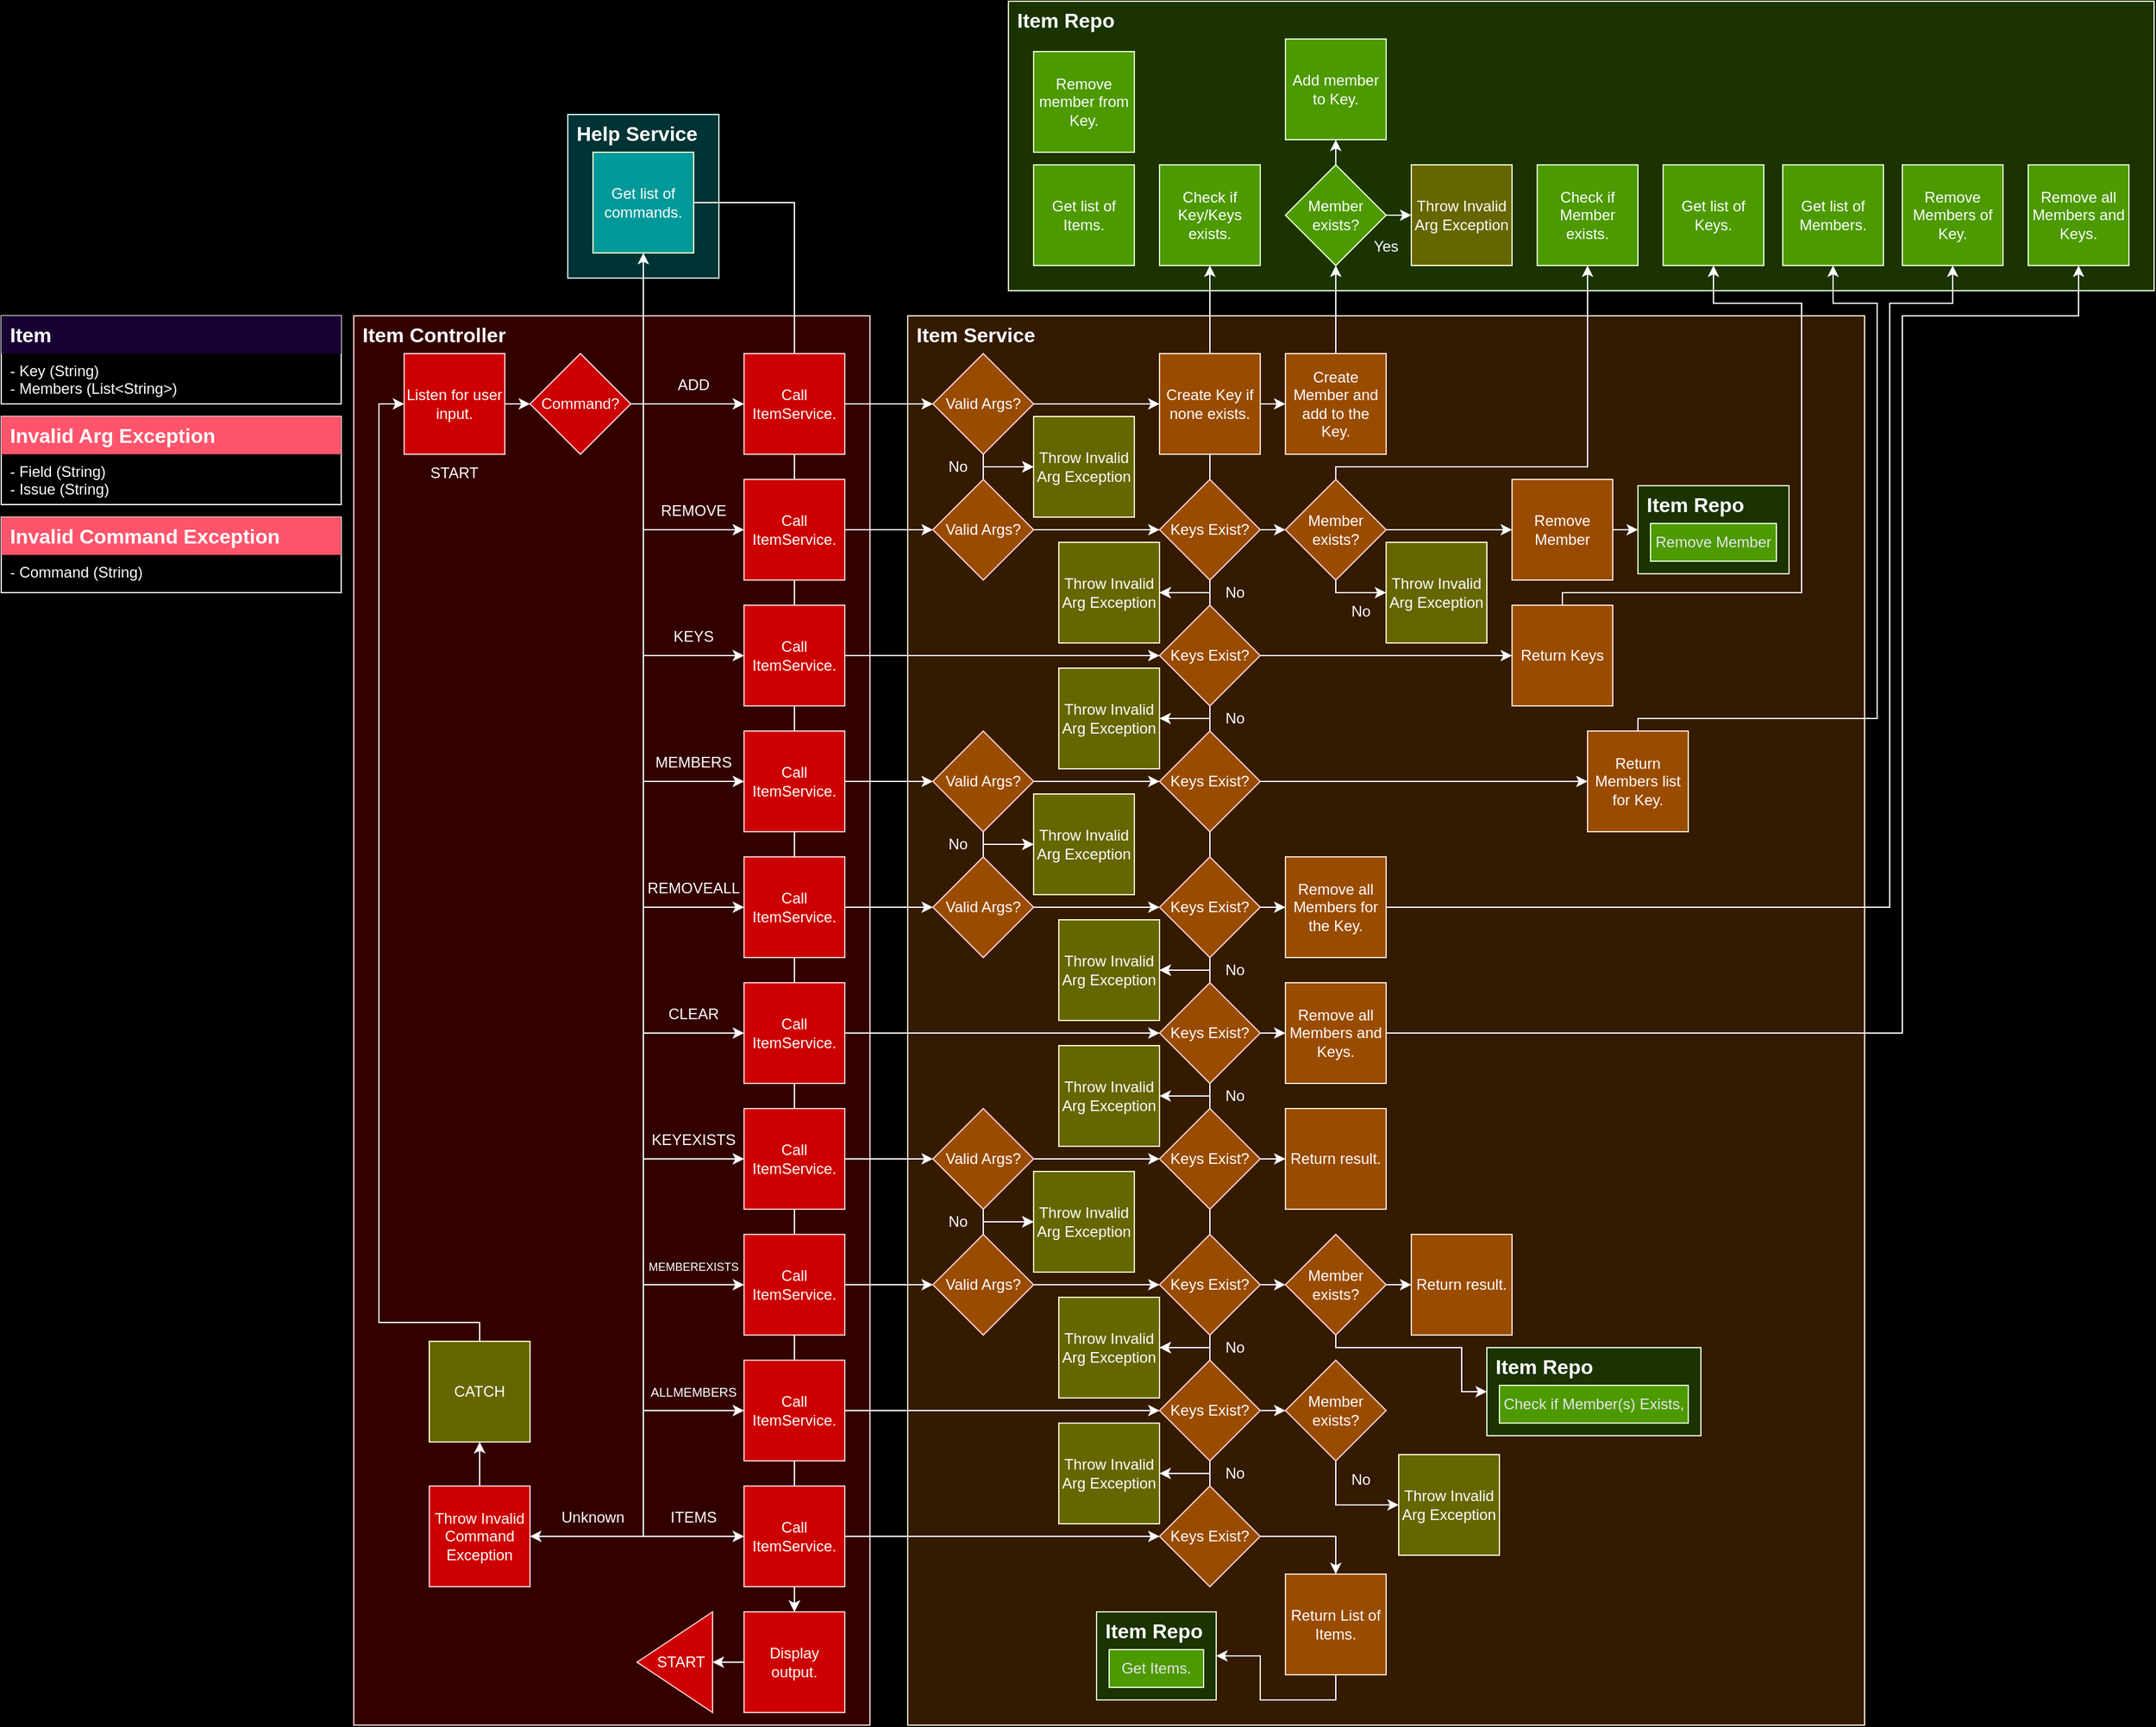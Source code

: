 <mxfile version="21.6.8" type="device">
  <diagram name="Page-1" id="q1BLDdy-Y4PrY4URn0tn">
    <mxGraphModel dx="1303" dy="1546" grid="1" gridSize="10" guides="1" tooltips="1" connect="1" arrows="1" fold="1" page="1" pageScale="1" pageWidth="850" pageHeight="1100" background="#000000" math="0" shadow="0">
      <root>
        <mxCell id="0" />
        <mxCell id="1" parent="0" />
        <mxCell id="mJnlvZl1TAp7Em3mBKQQ-196" value="" style="rounded=0;whiteSpace=wrap;html=1;fillColor=#003333;strokeColor=#CCFFFF;" parent="1" vertex="1">
          <mxGeometry x="310" width="120" height="130" as="geometry" />
        </mxCell>
        <mxCell id="mJnlvZl1TAp7Em3mBKQQ-1" value="" style="rounded=0;whiteSpace=wrap;html=1;fillColor=#330000;strokeColor=#FFCCCC;" parent="1" vertex="1">
          <mxGeometry x="140" y="160" width="410" height="1120" as="geometry" />
        </mxCell>
        <mxCell id="mJnlvZl1TAp7Em3mBKQQ-200" style="edgeStyle=orthogonalEdgeStyle;rounded=0;orthogonalLoop=1;jettySize=auto;html=1;exitX=1;exitY=0.5;exitDx=0;exitDy=0;entryX=0.5;entryY=0;entryDx=0;entryDy=0;strokeColor=#FFFFFF;" parent="1" source="mJnlvZl1TAp7Em3mBKQQ-198" target="mJnlvZl1TAp7Em3mBKQQ-43" edge="1">
          <mxGeometry relative="1" as="geometry" />
        </mxCell>
        <mxCell id="mJnlvZl1TAp7Em3mBKQQ-48" value="&amp;nbsp; &amp;nbsp; &amp;nbsp; &amp;nbsp; &amp;nbsp; &amp;nbsp; &amp;nbsp; &amp;nbsp; &amp;nbsp; &amp;nbsp; &amp;nbsp; &amp;nbsp; &amp;nbsp; &amp;nbsp; &amp;nbsp; &amp;nbsp; &amp;nbsp; &amp;nbsp; &amp;nbsp; &amp;nbsp; &amp;nbsp; &amp;nbsp; &amp;nbsp; &amp;nbsp; &amp;nbsp; &amp;nbsp; &amp;nbsp;" style="rounded=0;whiteSpace=wrap;html=1;fillColor=#331A00;strokeColor=#FFE6CC;" parent="1" vertex="1">
          <mxGeometry x="580" y="160" width="760" height="1120" as="geometry" />
        </mxCell>
        <mxCell id="mJnlvZl1TAp7Em3mBKQQ-137" style="edgeStyle=orthogonalEdgeStyle;rounded=0;orthogonalLoop=1;jettySize=auto;html=1;exitX=0;exitY=1;exitDx=0;exitDy=0;entryX=0.5;entryY=1;entryDx=0;entryDy=0;strokeColor=#FFFFFF;" parent="1" source="mJnlvZl1TAp7Em3mBKQQ-119" target="mJnlvZl1TAp7Em3mBKQQ-125" edge="1">
          <mxGeometry relative="1" as="geometry">
            <Array as="points">
              <mxPoint x="820" y="850" />
              <mxPoint x="820" y="850" />
            </Array>
          </mxGeometry>
        </mxCell>
        <mxCell id="mJnlvZl1TAp7Em3mBKQQ-123" value="" style="rounded=0;whiteSpace=wrap;html=1;fillColor=#1A3300;strokeColor=#E6FFCC;" parent="1" vertex="1">
          <mxGeometry x="660" y="-90" width="910" height="230" as="geometry" />
        </mxCell>
        <mxCell id="mJnlvZl1TAp7Em3mBKQQ-2" value="Item Controller" style="text;html=1;strokeColor=none;fillColor=none;align=left;verticalAlign=middle;whiteSpace=wrap;rounded=0;fontColor=#FFFFFF;fontStyle=1;spacingLeft=5;fontSize=16;" parent="1" vertex="1">
          <mxGeometry x="140" y="160" width="130" height="30" as="geometry" />
        </mxCell>
        <mxCell id="mJnlvZl1TAp7Em3mBKQQ-5" style="edgeStyle=orthogonalEdgeStyle;rounded=0;orthogonalLoop=1;jettySize=auto;html=1;exitX=1;exitY=0.5;exitDx=0;exitDy=0;entryX=0;entryY=0.5;entryDx=0;entryDy=0;strokeColor=#FFFFFF;" parent="1" source="mJnlvZl1TAp7Em3mBKQQ-3" target="mJnlvZl1TAp7Em3mBKQQ-4" edge="1">
          <mxGeometry relative="1" as="geometry" />
        </mxCell>
        <mxCell id="mJnlvZl1TAp7Em3mBKQQ-3" value="&lt;font color=&quot;#ffffff&quot;&gt;Listen for user input.&lt;/font&gt;" style="whiteSpace=wrap;html=1;aspect=fixed;fillColor=#CC0000;strokeColor=#FFCCCC;" parent="1" vertex="1">
          <mxGeometry x="180" y="190" width="80" height="80" as="geometry" />
        </mxCell>
        <mxCell id="mJnlvZl1TAp7Em3mBKQQ-7" style="edgeStyle=orthogonalEdgeStyle;rounded=0;orthogonalLoop=1;jettySize=auto;html=1;exitX=1;exitY=0.5;exitDx=0;exitDy=0;entryX=0;entryY=0.5;entryDx=0;entryDy=0;strokeColor=#FFFFFF;" parent="1" source="mJnlvZl1TAp7Em3mBKQQ-4" target="mJnlvZl1TAp7Em3mBKQQ-6" edge="1">
          <mxGeometry relative="1" as="geometry" />
        </mxCell>
        <mxCell id="mJnlvZl1TAp7Em3mBKQQ-13" style="edgeStyle=orthogonalEdgeStyle;rounded=0;orthogonalLoop=1;jettySize=auto;html=1;exitX=1;exitY=0.5;exitDx=0;exitDy=0;entryX=0;entryY=0.5;entryDx=0;entryDy=0;strokeColor=#FFFFFF;" parent="1" source="mJnlvZl1TAp7Em3mBKQQ-4" target="mJnlvZl1TAp7Em3mBKQQ-12" edge="1">
          <mxGeometry relative="1" as="geometry">
            <Array as="points">
              <mxPoint x="370" y="230" />
              <mxPoint x="370" y="430" />
            </Array>
          </mxGeometry>
        </mxCell>
        <mxCell id="mJnlvZl1TAp7Em3mBKQQ-16" style="edgeStyle=orthogonalEdgeStyle;rounded=0;orthogonalLoop=1;jettySize=auto;html=1;exitX=1;exitY=0.5;exitDx=0;exitDy=0;entryX=0;entryY=0.5;entryDx=0;entryDy=0;strokeColor=#FFFFFF;" parent="1" source="mJnlvZl1TAp7Em3mBKQQ-4" target="mJnlvZl1TAp7Em3mBKQQ-15" edge="1">
          <mxGeometry relative="1" as="geometry">
            <Array as="points">
              <mxPoint x="370" y="230" />
              <mxPoint x="370" y="530" />
            </Array>
          </mxGeometry>
        </mxCell>
        <mxCell id="mJnlvZl1TAp7Em3mBKQQ-19" style="edgeStyle=orthogonalEdgeStyle;rounded=0;orthogonalLoop=1;jettySize=auto;html=1;exitX=1;exitY=0.5;exitDx=0;exitDy=0;entryX=0;entryY=0.5;entryDx=0;entryDy=0;strokeColor=#FFFFFF;" parent="1" source="mJnlvZl1TAp7Em3mBKQQ-4" target="mJnlvZl1TAp7Em3mBKQQ-18" edge="1">
          <mxGeometry relative="1" as="geometry">
            <Array as="points">
              <mxPoint x="370" y="230" />
              <mxPoint x="370" y="630" />
            </Array>
          </mxGeometry>
        </mxCell>
        <mxCell id="mJnlvZl1TAp7Em3mBKQQ-22" style="edgeStyle=orthogonalEdgeStyle;rounded=0;orthogonalLoop=1;jettySize=auto;html=1;exitX=1;exitY=0.5;exitDx=0;exitDy=0;entryX=0;entryY=0.5;entryDx=0;entryDy=0;strokeColor=#FFFFFF;" parent="1" source="mJnlvZl1TAp7Em3mBKQQ-4" target="mJnlvZl1TAp7Em3mBKQQ-21" edge="1">
          <mxGeometry relative="1" as="geometry">
            <Array as="points">
              <mxPoint x="370" y="230" />
              <mxPoint x="370" y="730" />
            </Array>
          </mxGeometry>
        </mxCell>
        <mxCell id="mJnlvZl1TAp7Em3mBKQQ-25" style="edgeStyle=orthogonalEdgeStyle;rounded=0;orthogonalLoop=1;jettySize=auto;html=1;exitX=1;exitY=0.5;exitDx=0;exitDy=0;entryX=0;entryY=0.5;entryDx=0;entryDy=0;strokeColor=#FFFFFF;" parent="1" source="mJnlvZl1TAp7Em3mBKQQ-4" target="mJnlvZl1TAp7Em3mBKQQ-24" edge="1">
          <mxGeometry relative="1" as="geometry">
            <Array as="points">
              <mxPoint x="370" y="230" />
              <mxPoint x="370" y="830" />
            </Array>
          </mxGeometry>
        </mxCell>
        <mxCell id="mJnlvZl1TAp7Em3mBKQQ-28" style="edgeStyle=orthogonalEdgeStyle;rounded=0;orthogonalLoop=1;jettySize=auto;html=1;exitX=1;exitY=0.5;exitDx=0;exitDy=0;entryX=0;entryY=0.5;entryDx=0;entryDy=0;strokeColor=#FFFFFF;" parent="1" source="mJnlvZl1TAp7Em3mBKQQ-4" target="mJnlvZl1TAp7Em3mBKQQ-27" edge="1">
          <mxGeometry relative="1" as="geometry">
            <Array as="points">
              <mxPoint x="370" y="230" />
              <mxPoint x="370" y="930" />
            </Array>
          </mxGeometry>
        </mxCell>
        <mxCell id="mJnlvZl1TAp7Em3mBKQQ-31" style="edgeStyle=orthogonalEdgeStyle;rounded=0;orthogonalLoop=1;jettySize=auto;html=1;exitX=1;exitY=0.5;exitDx=0;exitDy=0;entryX=0;entryY=0.5;entryDx=0;entryDy=0;strokeColor=#FFFFFF;" parent="1" source="mJnlvZl1TAp7Em3mBKQQ-4" target="mJnlvZl1TAp7Em3mBKQQ-30" edge="1">
          <mxGeometry relative="1" as="geometry">
            <Array as="points">
              <mxPoint x="370" y="230" />
              <mxPoint x="370" y="1030" />
            </Array>
          </mxGeometry>
        </mxCell>
        <mxCell id="mJnlvZl1TAp7Em3mBKQQ-34" style="edgeStyle=orthogonalEdgeStyle;rounded=0;orthogonalLoop=1;jettySize=auto;html=1;exitX=1;exitY=0.5;exitDx=0;exitDy=0;entryX=0;entryY=0.5;entryDx=0;entryDy=0;strokeColor=#FFFFFF;" parent="1" source="mJnlvZl1TAp7Em3mBKQQ-4" target="mJnlvZl1TAp7Em3mBKQQ-33" edge="1">
          <mxGeometry relative="1" as="geometry">
            <Array as="points">
              <mxPoint x="370" y="230" />
              <mxPoint x="370" y="1130" />
            </Array>
          </mxGeometry>
        </mxCell>
        <mxCell id="mJnlvZl1TAp7Em3mBKQQ-38" style="edgeStyle=orthogonalEdgeStyle;rounded=0;orthogonalLoop=1;jettySize=auto;html=1;exitX=1;exitY=0.5;exitDx=0;exitDy=0;entryX=1;entryY=0.5;entryDx=0;entryDy=0;strokeColor=#FFFFFF;" parent="1" source="mJnlvZl1TAp7Em3mBKQQ-4" target="mJnlvZl1TAp7Em3mBKQQ-37" edge="1">
          <mxGeometry relative="1" as="geometry">
            <Array as="points">
              <mxPoint x="370" y="230" />
              <mxPoint x="370" y="1130" />
            </Array>
          </mxGeometry>
        </mxCell>
        <mxCell id="mJnlvZl1TAp7Em3mBKQQ-4" value="&lt;font color=&quot;#ffffff&quot;&gt;Command?&lt;/font&gt;" style="rhombus;whiteSpace=wrap;html=1;fillColor=#CC0000;strokeColor=#FFCCCC;" parent="1" vertex="1">
          <mxGeometry x="280" y="190" width="80" height="80" as="geometry" />
        </mxCell>
        <mxCell id="mJnlvZl1TAp7Em3mBKQQ-136" style="edgeStyle=orthogonalEdgeStyle;rounded=0;orthogonalLoop=1;jettySize=auto;html=1;exitX=0.5;exitY=1;exitDx=0;exitDy=0;entryX=0.5;entryY=0;entryDx=0;entryDy=0;strokeColor=#FFFFFF;" parent="1" source="mJnlvZl1TAp7Em3mBKQQ-6" target="mJnlvZl1TAp7Em3mBKQQ-43" edge="1">
          <mxGeometry relative="1" as="geometry" />
        </mxCell>
        <mxCell id="mJnlvZl1TAp7Em3mBKQQ-6" value="&lt;font color=&quot;#ffffff&quot;&gt;Call ItemService.&lt;/font&gt;" style="whiteSpace=wrap;html=1;aspect=fixed;fillColor=#CC0000;strokeColor=#FFCCCC;" parent="1" vertex="1">
          <mxGeometry x="450" y="190" width="80" height="80" as="geometry" />
        </mxCell>
        <mxCell id="mJnlvZl1TAp7Em3mBKQQ-10" style="edgeStyle=orthogonalEdgeStyle;rounded=0;orthogonalLoop=1;jettySize=auto;html=1;exitX=0;exitY=1;exitDx=0;exitDy=0;entryX=0;entryY=0.5;entryDx=0;entryDy=0;fontColor=#FFFFFF;strokeColor=#FFFFFF;" parent="1" source="mJnlvZl1TAp7Em3mBKQQ-8" target="mJnlvZl1TAp7Em3mBKQQ-9" edge="1">
          <mxGeometry relative="1" as="geometry">
            <Array as="points">
              <mxPoint x="370" y="230" />
              <mxPoint x="370" y="330" />
            </Array>
          </mxGeometry>
        </mxCell>
        <mxCell id="mJnlvZl1TAp7Em3mBKQQ-8" value="ADD" style="text;html=1;strokeColor=none;fillColor=none;align=center;verticalAlign=middle;whiteSpace=wrap;rounded=0;fontColor=#FFFFFF;fontStyle=0;spacingLeft=0;fontSize=12;" parent="1" vertex="1">
          <mxGeometry x="370" y="200" width="80" height="30" as="geometry" />
        </mxCell>
        <mxCell id="mJnlvZl1TAp7Em3mBKQQ-54" style="edgeStyle=orthogonalEdgeStyle;rounded=0;orthogonalLoop=1;jettySize=auto;html=1;exitX=1;exitY=0.5;exitDx=0;exitDy=0;entryX=0;entryY=0.5;entryDx=0;entryDy=0;strokeColor=#FFFFFF;" parent="1" source="mJnlvZl1TAp7Em3mBKQQ-9" target="mJnlvZl1TAp7Em3mBKQQ-53" edge="1">
          <mxGeometry relative="1" as="geometry" />
        </mxCell>
        <mxCell id="mJnlvZl1TAp7Em3mBKQQ-9" value="&lt;font color=&quot;#ffffff&quot;&gt;Call ItemService.&lt;/font&gt;" style="whiteSpace=wrap;html=1;aspect=fixed;fillColor=#CC0000;strokeColor=#FFCCCC;" parent="1" vertex="1">
          <mxGeometry x="450" y="290" width="80" height="80" as="geometry" />
        </mxCell>
        <mxCell id="mJnlvZl1TAp7Em3mBKQQ-11" value="REMOVE" style="text;html=1;strokeColor=none;fillColor=none;align=center;verticalAlign=middle;whiteSpace=wrap;rounded=0;fontColor=#FFFFFF;fontStyle=0;spacingLeft=0;fontSize=12;" parent="1" vertex="1">
          <mxGeometry x="370" y="300" width="80" height="30" as="geometry" />
        </mxCell>
        <mxCell id="mJnlvZl1TAp7Em3mBKQQ-82" style="edgeStyle=orthogonalEdgeStyle;rounded=0;orthogonalLoop=1;jettySize=auto;html=1;exitX=1;exitY=0.5;exitDx=0;exitDy=0;entryX=0;entryY=0.5;entryDx=0;entryDy=0;strokeColor=#FFFFFF;" parent="1" source="mJnlvZl1TAp7Em3mBKQQ-12" target="mJnlvZl1TAp7Em3mBKQQ-81" edge="1">
          <mxGeometry relative="1" as="geometry" />
        </mxCell>
        <mxCell id="mJnlvZl1TAp7Em3mBKQQ-12" value="&lt;font color=&quot;#ffffff&quot;&gt;Call ItemService.&lt;/font&gt;" style="whiteSpace=wrap;html=1;aspect=fixed;fillColor=#CC0000;strokeColor=#FFCCCC;" parent="1" vertex="1">
          <mxGeometry x="450" y="390" width="80" height="80" as="geometry" />
        </mxCell>
        <mxCell id="mJnlvZl1TAp7Em3mBKQQ-14" value="KEYS" style="text;html=1;strokeColor=none;fillColor=none;align=center;verticalAlign=middle;whiteSpace=wrap;rounded=0;fontColor=#FFFFFF;fontStyle=0;spacingLeft=0;fontSize=12;" parent="1" vertex="1">
          <mxGeometry x="370" y="400" width="80" height="30" as="geometry" />
        </mxCell>
        <mxCell id="mJnlvZl1TAp7Em3mBKQQ-57" style="edgeStyle=orthogonalEdgeStyle;rounded=0;orthogonalLoop=1;jettySize=auto;html=1;exitX=1;exitY=0.5;exitDx=0;exitDy=0;entryX=0;entryY=0.5;entryDx=0;entryDy=0;strokeColor=#FFFFFF;" parent="1" source="mJnlvZl1TAp7Em3mBKQQ-15" target="mJnlvZl1TAp7Em3mBKQQ-55" edge="1">
          <mxGeometry relative="1" as="geometry" />
        </mxCell>
        <mxCell id="mJnlvZl1TAp7Em3mBKQQ-15" value="&lt;font color=&quot;#ffffff&quot;&gt;Call ItemService.&lt;/font&gt;" style="whiteSpace=wrap;html=1;aspect=fixed;fillColor=#CC0000;strokeColor=#FFCCCC;" parent="1" vertex="1">
          <mxGeometry x="450" y="490" width="80" height="80" as="geometry" />
        </mxCell>
        <mxCell id="mJnlvZl1TAp7Em3mBKQQ-17" value="MEMBERS" style="text;html=1;strokeColor=none;fillColor=none;align=center;verticalAlign=middle;whiteSpace=wrap;rounded=0;fontColor=#FFFFFF;fontStyle=0;spacingLeft=0;fontSize=12;" parent="1" vertex="1">
          <mxGeometry x="370" y="500" width="80" height="30" as="geometry" />
        </mxCell>
        <mxCell id="mJnlvZl1TAp7Em3mBKQQ-59" style="edgeStyle=orthogonalEdgeStyle;rounded=0;orthogonalLoop=1;jettySize=auto;html=1;exitX=1;exitY=0.5;exitDx=0;exitDy=0;entryX=0;entryY=0.5;entryDx=0;entryDy=0;strokeColor=#FFFFFF;" parent="1" source="mJnlvZl1TAp7Em3mBKQQ-18" target="mJnlvZl1TAp7Em3mBKQQ-58" edge="1">
          <mxGeometry relative="1" as="geometry" />
        </mxCell>
        <mxCell id="mJnlvZl1TAp7Em3mBKQQ-18" value="&lt;font color=&quot;#ffffff&quot;&gt;Call ItemService.&lt;/font&gt;" style="whiteSpace=wrap;html=1;aspect=fixed;fillColor=#CC0000;strokeColor=#FFCCCC;" parent="1" vertex="1">
          <mxGeometry x="450" y="590" width="80" height="80" as="geometry" />
        </mxCell>
        <mxCell id="mJnlvZl1TAp7Em3mBKQQ-20" value="REMOVEALL" style="text;html=1;strokeColor=none;fillColor=none;align=center;verticalAlign=middle;whiteSpace=wrap;rounded=0;fontColor=#FFFFFF;fontStyle=0;spacingLeft=0;fontSize=12;" parent="1" vertex="1">
          <mxGeometry x="370" y="600" width="80" height="30" as="geometry" />
        </mxCell>
        <mxCell id="mJnlvZl1TAp7Em3mBKQQ-88" style="edgeStyle=orthogonalEdgeStyle;rounded=0;orthogonalLoop=1;jettySize=auto;html=1;exitX=1;exitY=0.5;exitDx=0;exitDy=0;strokeColor=#FFFFFF;" parent="1" source="mJnlvZl1TAp7Em3mBKQQ-21" target="mJnlvZl1TAp7Em3mBKQQ-87" edge="1">
          <mxGeometry relative="1" as="geometry" />
        </mxCell>
        <mxCell id="mJnlvZl1TAp7Em3mBKQQ-21" value="&lt;font color=&quot;#ffffff&quot;&gt;Call ItemService.&lt;/font&gt;" style="whiteSpace=wrap;html=1;aspect=fixed;fillColor=#CC0000;strokeColor=#FFCCCC;" parent="1" vertex="1">
          <mxGeometry x="450" y="690" width="80" height="80" as="geometry" />
        </mxCell>
        <mxCell id="mJnlvZl1TAp7Em3mBKQQ-23" value="CLEAR" style="text;html=1;strokeColor=none;fillColor=none;align=center;verticalAlign=middle;whiteSpace=wrap;rounded=0;fontColor=#FFFFFF;fontStyle=0;spacingLeft=0;fontSize=12;" parent="1" vertex="1">
          <mxGeometry x="370" y="700" width="80" height="30" as="geometry" />
        </mxCell>
        <mxCell id="mJnlvZl1TAp7Em3mBKQQ-62" style="edgeStyle=orthogonalEdgeStyle;rounded=0;orthogonalLoop=1;jettySize=auto;html=1;exitX=1;exitY=0.5;exitDx=0;exitDy=0;entryX=0;entryY=0.5;entryDx=0;entryDy=0;strokeColor=#FFFFFF;" parent="1" source="mJnlvZl1TAp7Em3mBKQQ-24" target="mJnlvZl1TAp7Em3mBKQQ-60" edge="1">
          <mxGeometry relative="1" as="geometry" />
        </mxCell>
        <mxCell id="mJnlvZl1TAp7Em3mBKQQ-24" value="&lt;font color=&quot;#ffffff&quot;&gt;Call ItemService.&lt;/font&gt;" style="whiteSpace=wrap;html=1;aspect=fixed;fillColor=#CC0000;strokeColor=#FFCCCC;" parent="1" vertex="1">
          <mxGeometry x="450" y="790" width="80" height="80" as="geometry" />
        </mxCell>
        <mxCell id="mJnlvZl1TAp7Em3mBKQQ-26" value="KEYEXISTS" style="text;html=1;strokeColor=none;fillColor=none;align=center;verticalAlign=middle;whiteSpace=wrap;rounded=0;fontColor=#FFFFFF;fontStyle=0;spacingLeft=0;fontSize=12;" parent="1" vertex="1">
          <mxGeometry x="370" y="800" width="80" height="30" as="geometry" />
        </mxCell>
        <mxCell id="mJnlvZl1TAp7Em3mBKQQ-65" style="edgeStyle=orthogonalEdgeStyle;rounded=0;orthogonalLoop=1;jettySize=auto;html=1;exitX=1;exitY=0.5;exitDx=0;exitDy=0;entryX=0;entryY=0.5;entryDx=0;entryDy=0;strokeColor=#FFFFFF;" parent="1" source="mJnlvZl1TAp7Em3mBKQQ-27" target="mJnlvZl1TAp7Em3mBKQQ-64" edge="1">
          <mxGeometry relative="1" as="geometry" />
        </mxCell>
        <mxCell id="mJnlvZl1TAp7Em3mBKQQ-27" value="&lt;font color=&quot;#ffffff&quot;&gt;Call ItemService.&lt;/font&gt;" style="whiteSpace=wrap;html=1;aspect=fixed;fillColor=#CC0000;strokeColor=#FFCCCC;" parent="1" vertex="1">
          <mxGeometry x="450" y="890" width="80" height="80" as="geometry" />
        </mxCell>
        <mxCell id="mJnlvZl1TAp7Em3mBKQQ-29" value="&lt;font style=&quot;font-size: 9px;&quot;&gt;MEMBEREXISTS&lt;/font&gt;" style="text;html=1;strokeColor=none;fillColor=none;align=center;verticalAlign=middle;whiteSpace=wrap;rounded=0;fontColor=#FFFFFF;fontStyle=0;spacingLeft=0;fontSize=12;" parent="1" vertex="1">
          <mxGeometry x="370" y="900" width="80" height="30" as="geometry" />
        </mxCell>
        <mxCell id="mJnlvZl1TAp7Em3mBKQQ-94" style="edgeStyle=orthogonalEdgeStyle;rounded=0;orthogonalLoop=1;jettySize=auto;html=1;exitX=1;exitY=0.5;exitDx=0;exitDy=0;entryX=0;entryY=0.5;entryDx=0;entryDy=0;strokeColor=#FFFFFF;" parent="1" source="mJnlvZl1TAp7Em3mBKQQ-30" target="mJnlvZl1TAp7Em3mBKQQ-93" edge="1">
          <mxGeometry relative="1" as="geometry" />
        </mxCell>
        <mxCell id="mJnlvZl1TAp7Em3mBKQQ-30" value="&lt;font color=&quot;#ffffff&quot;&gt;Call ItemService.&lt;/font&gt;" style="whiteSpace=wrap;html=1;aspect=fixed;fillColor=#CC0000;strokeColor=#FFCCCC;" parent="1" vertex="1">
          <mxGeometry x="450" y="990" width="80" height="80" as="geometry" />
        </mxCell>
        <mxCell id="mJnlvZl1TAp7Em3mBKQQ-32" value="&lt;font style=&quot;font-size: 10px;&quot;&gt;ALLMEMBERS&lt;/font&gt;" style="text;html=1;strokeColor=none;fillColor=none;align=center;verticalAlign=middle;whiteSpace=wrap;rounded=0;fontColor=#FFFFFF;fontStyle=0;spacingLeft=0;fontSize=12;" parent="1" vertex="1">
          <mxGeometry x="370" y="1000" width="80" height="30" as="geometry" />
        </mxCell>
        <mxCell id="mJnlvZl1TAp7Em3mBKQQ-96" style="edgeStyle=orthogonalEdgeStyle;rounded=0;orthogonalLoop=1;jettySize=auto;html=1;exitX=1;exitY=0.5;exitDx=0;exitDy=0;entryX=0;entryY=0.5;entryDx=0;entryDy=0;strokeColor=#FFFFFF;" parent="1" source="mJnlvZl1TAp7Em3mBKQQ-33" target="mJnlvZl1TAp7Em3mBKQQ-95" edge="1">
          <mxGeometry relative="1" as="geometry" />
        </mxCell>
        <mxCell id="mJnlvZl1TAp7Em3mBKQQ-33" value="&lt;font color=&quot;#ffffff&quot;&gt;Call ItemService.&lt;/font&gt;" style="whiteSpace=wrap;html=1;aspect=fixed;fillColor=#CC0000;strokeColor=#FFCCCC;" parent="1" vertex="1">
          <mxGeometry x="450" y="1090" width="80" height="80" as="geometry" />
        </mxCell>
        <mxCell id="mJnlvZl1TAp7Em3mBKQQ-35" value="ITEMS" style="text;html=1;strokeColor=none;fillColor=none;align=center;verticalAlign=middle;whiteSpace=wrap;rounded=0;fontColor=#FFFFFF;fontStyle=0;spacingLeft=0;fontSize=12;" parent="1" vertex="1">
          <mxGeometry x="370" y="1100" width="80" height="30" as="geometry" />
        </mxCell>
        <mxCell id="mJnlvZl1TAp7Em3mBKQQ-41" style="edgeStyle=orthogonalEdgeStyle;rounded=0;orthogonalLoop=1;jettySize=auto;html=1;exitX=0.5;exitY=0;exitDx=0;exitDy=0;entryX=0.5;entryY=1;entryDx=0;entryDy=0;strokeColor=#FFFFFF;" parent="1" source="mJnlvZl1TAp7Em3mBKQQ-37" target="mJnlvZl1TAp7Em3mBKQQ-40" edge="1">
          <mxGeometry relative="1" as="geometry" />
        </mxCell>
        <mxCell id="mJnlvZl1TAp7Em3mBKQQ-37" value="&lt;font color=&quot;#ffffff&quot;&gt;Throw Invalid Command Exception&lt;/font&gt;" style="whiteSpace=wrap;html=1;aspect=fixed;fillColor=#CC0000;strokeColor=#FFCCCC;" parent="1" vertex="1">
          <mxGeometry x="200" y="1090" width="80" height="80" as="geometry" />
        </mxCell>
        <mxCell id="mJnlvZl1TAp7Em3mBKQQ-39" value="Unknown" style="text;html=1;strokeColor=none;fillColor=none;align=center;verticalAlign=middle;whiteSpace=wrap;rounded=0;fontColor=#FFFFFF;fontStyle=0;spacingLeft=0;fontSize=12;" parent="1" vertex="1">
          <mxGeometry x="290" y="1100" width="80" height="30" as="geometry" />
        </mxCell>
        <mxCell id="mJnlvZl1TAp7Em3mBKQQ-42" style="edgeStyle=orthogonalEdgeStyle;rounded=0;orthogonalLoop=1;jettySize=auto;html=1;exitX=0.5;exitY=0;exitDx=0;exitDy=0;entryX=0;entryY=0.5;entryDx=0;entryDy=0;strokeColor=#FFFFFF;" parent="1" source="mJnlvZl1TAp7Em3mBKQQ-40" target="mJnlvZl1TAp7Em3mBKQQ-3" edge="1">
          <mxGeometry relative="1" as="geometry">
            <Array as="points">
              <mxPoint x="240" y="960" />
              <mxPoint x="160" y="960" />
              <mxPoint x="160" y="230" />
            </Array>
          </mxGeometry>
        </mxCell>
        <mxCell id="mJnlvZl1TAp7Em3mBKQQ-40" value="&lt;font color=&quot;#ffffff&quot;&gt;CATCH&lt;/font&gt;" style="whiteSpace=wrap;html=1;aspect=fixed;fillColor=#666600;strokeColor=#FFFFCC;" parent="1" vertex="1">
          <mxGeometry x="200" y="975" width="80" height="80" as="geometry" />
        </mxCell>
        <mxCell id="mJnlvZl1TAp7Em3mBKQQ-45" style="edgeStyle=orthogonalEdgeStyle;rounded=0;orthogonalLoop=1;jettySize=auto;html=1;exitX=0;exitY=0.5;exitDx=0;exitDy=0;entryX=0;entryY=0.5;entryDx=0;entryDy=0;strokeColor=#FFFFFF;" parent="1" source="mJnlvZl1TAp7Em3mBKQQ-43" target="mJnlvZl1TAp7Em3mBKQQ-44" edge="1">
          <mxGeometry relative="1" as="geometry" />
        </mxCell>
        <mxCell id="mJnlvZl1TAp7Em3mBKQQ-43" value="&lt;font color=&quot;#ffffff&quot;&gt;Display output.&lt;/font&gt;" style="whiteSpace=wrap;html=1;aspect=fixed;fillColor=#CC0000;strokeColor=#FFCCCC;" parent="1" vertex="1">
          <mxGeometry x="450" y="1190" width="80" height="80" as="geometry" />
        </mxCell>
        <mxCell id="mJnlvZl1TAp7Em3mBKQQ-44" value="" style="triangle;whiteSpace=wrap;html=1;fillColor=#CC0000;strokeColor=#FFCCCC;rotation=-180;" parent="1" vertex="1">
          <mxGeometry x="365" y="1190" width="60" height="80" as="geometry" />
        </mxCell>
        <mxCell id="mJnlvZl1TAp7Em3mBKQQ-46" value="START" style="text;html=1;strokeColor=none;fillColor=none;align=center;verticalAlign=middle;whiteSpace=wrap;rounded=0;fontColor=#FFFFFF;fontStyle=0;spacingLeft=0;fontSize=12;" parent="1" vertex="1">
          <mxGeometry x="360" y="1215" width="80" height="30" as="geometry" />
        </mxCell>
        <mxCell id="mJnlvZl1TAp7Em3mBKQQ-47" value="START" style="text;html=1;strokeColor=none;fillColor=none;align=center;verticalAlign=middle;whiteSpace=wrap;rounded=0;fontColor=#FFFFFF;fontStyle=0;spacingLeft=0;fontSize=12;" parent="1" vertex="1">
          <mxGeometry x="180" y="270" width="80" height="30" as="geometry" />
        </mxCell>
        <mxCell id="mJnlvZl1TAp7Em3mBKQQ-49" value="Item Service" style="text;html=1;strokeColor=none;fillColor=none;align=left;verticalAlign=middle;whiteSpace=wrap;rounded=0;fontColor=#FFFFFF;fontStyle=1;spacingLeft=5;fontSize=16;" parent="1" vertex="1">
          <mxGeometry x="580" y="160" width="130" height="30" as="geometry" />
        </mxCell>
        <mxCell id="mJnlvZl1TAp7Em3mBKQQ-122" style="edgeStyle=orthogonalEdgeStyle;rounded=0;orthogonalLoop=1;jettySize=auto;html=1;exitX=1;exitY=0.5;exitDx=0;exitDy=0;entryX=0;entryY=0.5;entryDx=0;entryDy=0;strokeColor=#FFFFFF;" parent="1" source="mJnlvZl1TAp7Em3mBKQQ-50" target="mJnlvZl1TAp7Em3mBKQQ-120" edge="1">
          <mxGeometry relative="1" as="geometry" />
        </mxCell>
        <mxCell id="mJnlvZl1TAp7Em3mBKQQ-126" style="edgeStyle=orthogonalEdgeStyle;rounded=0;orthogonalLoop=1;jettySize=auto;html=1;exitX=0.5;exitY=0;exitDx=0;exitDy=0;entryX=0.5;entryY=1;entryDx=0;entryDy=0;strokeColor=#FFFFFF;" parent="1" source="mJnlvZl1TAp7Em3mBKQQ-50" target="mJnlvZl1TAp7Em3mBKQQ-125" edge="1">
          <mxGeometry relative="1" as="geometry" />
        </mxCell>
        <mxCell id="mJnlvZl1TAp7Em3mBKQQ-50" value="&lt;font color=&quot;#ffffff&quot;&gt;Create Key if none exists.&lt;/font&gt;" style="whiteSpace=wrap;html=1;aspect=fixed;fillColor=#994C00;strokeColor=#FFE6CC;" parent="1" vertex="1">
          <mxGeometry x="780" y="190" width="80" height="80" as="geometry" />
        </mxCell>
        <mxCell id="mJnlvZl1TAp7Em3mBKQQ-68" style="edgeStyle=orthogonalEdgeStyle;rounded=0;orthogonalLoop=1;jettySize=auto;html=1;exitX=0.5;exitY=1;exitDx=0;exitDy=0;entryX=0;entryY=0.5;entryDx=0;entryDy=0;strokeColor=#FFFFFF;" parent="1" source="mJnlvZl1TAp7Em3mBKQQ-51" target="mJnlvZl1TAp7Em3mBKQQ-67" edge="1">
          <mxGeometry relative="1" as="geometry">
            <Array as="points">
              <mxPoint x="640" y="280" />
            </Array>
          </mxGeometry>
        </mxCell>
        <mxCell id="mJnlvZl1TAp7Em3mBKQQ-121" style="edgeStyle=orthogonalEdgeStyle;rounded=0;orthogonalLoop=1;jettySize=auto;html=1;exitX=1;exitY=0.5;exitDx=0;exitDy=0;entryX=0;entryY=0.5;entryDx=0;entryDy=0;strokeColor=#FFFFFF;" parent="1" source="mJnlvZl1TAp7Em3mBKQQ-51" target="mJnlvZl1TAp7Em3mBKQQ-50" edge="1">
          <mxGeometry relative="1" as="geometry" />
        </mxCell>
        <mxCell id="mJnlvZl1TAp7Em3mBKQQ-51" value="&lt;font color=&quot;#ffffff&quot;&gt;Valid Args?&lt;/font&gt;" style="rhombus;whiteSpace=wrap;html=1;fillColor=#994C00;strokeColor=#FFCCCC;" parent="1" vertex="1">
          <mxGeometry x="600" y="190" width="80" height="80" as="geometry" />
        </mxCell>
        <mxCell id="mJnlvZl1TAp7Em3mBKQQ-52" style="edgeStyle=orthogonalEdgeStyle;rounded=0;orthogonalLoop=1;jettySize=auto;html=1;exitX=1;exitY=0.5;exitDx=0;exitDy=0;entryX=0;entryY=0.5;entryDx=0;entryDy=0;strokeColor=#FFFFFF;" parent="1" source="mJnlvZl1TAp7Em3mBKQQ-6" target="mJnlvZl1TAp7Em3mBKQQ-51" edge="1">
          <mxGeometry relative="1" as="geometry" />
        </mxCell>
        <mxCell id="mJnlvZl1TAp7Em3mBKQQ-69" style="edgeStyle=orthogonalEdgeStyle;rounded=0;orthogonalLoop=1;jettySize=auto;html=1;exitX=0.5;exitY=0;exitDx=0;exitDy=0;strokeColor=#FFFFFF;" parent="1" source="mJnlvZl1TAp7Em3mBKQQ-53" edge="1">
          <mxGeometry relative="1" as="geometry">
            <mxPoint x="680" y="280" as="targetPoint" />
            <Array as="points">
              <mxPoint x="640" y="280" />
            </Array>
          </mxGeometry>
        </mxCell>
        <mxCell id="mJnlvZl1TAp7Em3mBKQQ-80" style="edgeStyle=orthogonalEdgeStyle;rounded=0;orthogonalLoop=1;jettySize=auto;html=1;exitX=1;exitY=0.5;exitDx=0;exitDy=0;entryX=0;entryY=0.5;entryDx=0;entryDy=0;strokeColor=#FFFFFF;" parent="1" source="mJnlvZl1TAp7Em3mBKQQ-53" target="mJnlvZl1TAp7Em3mBKQQ-79" edge="1">
          <mxGeometry relative="1" as="geometry" />
        </mxCell>
        <mxCell id="mJnlvZl1TAp7Em3mBKQQ-53" value="&lt;font color=&quot;#ffffff&quot;&gt;Valid Args?&lt;/font&gt;" style="rhombus;whiteSpace=wrap;html=1;fillColor=#994C00;strokeColor=#FFCCCC;" parent="1" vertex="1">
          <mxGeometry x="600" y="290" width="80" height="80" as="geometry" />
        </mxCell>
        <mxCell id="mJnlvZl1TAp7Em3mBKQQ-71" style="edgeStyle=orthogonalEdgeStyle;rounded=0;orthogonalLoop=1;jettySize=auto;html=1;exitX=0.5;exitY=1;exitDx=0;exitDy=0;entryX=0;entryY=0.5;entryDx=0;entryDy=0;strokeColor=#FFFFFF;" parent="1" source="mJnlvZl1TAp7Em3mBKQQ-55" target="mJnlvZl1TAp7Em3mBKQQ-70" edge="1">
          <mxGeometry relative="1" as="geometry">
            <Array as="points">
              <mxPoint x="640" y="580" />
            </Array>
          </mxGeometry>
        </mxCell>
        <mxCell id="mJnlvZl1TAp7Em3mBKQQ-84" style="edgeStyle=orthogonalEdgeStyle;rounded=0;orthogonalLoop=1;jettySize=auto;html=1;exitX=1;exitY=0.5;exitDx=0;exitDy=0;entryX=0;entryY=0.5;entryDx=0;entryDy=0;strokeColor=#FFFFFF;" parent="1" source="mJnlvZl1TAp7Em3mBKQQ-55" target="mJnlvZl1TAp7Em3mBKQQ-83" edge="1">
          <mxGeometry relative="1" as="geometry" />
        </mxCell>
        <mxCell id="mJnlvZl1TAp7Em3mBKQQ-55" value="&lt;font color=&quot;#ffffff&quot;&gt;Valid Args?&lt;/font&gt;" style="rhombus;whiteSpace=wrap;html=1;fillColor=#994C00;strokeColor=#FFCCCC;" parent="1" vertex="1">
          <mxGeometry x="600" y="490" width="80" height="80" as="geometry" />
        </mxCell>
        <mxCell id="mJnlvZl1TAp7Em3mBKQQ-72" style="edgeStyle=orthogonalEdgeStyle;rounded=0;orthogonalLoop=1;jettySize=auto;html=1;exitX=0.5;exitY=0;exitDx=0;exitDy=0;strokeColor=#FFFFFF;" parent="1" source="mJnlvZl1TAp7Em3mBKQQ-58" edge="1">
          <mxGeometry relative="1" as="geometry">
            <mxPoint x="680" y="580" as="targetPoint" />
            <Array as="points">
              <mxPoint x="640" y="580" />
            </Array>
          </mxGeometry>
        </mxCell>
        <mxCell id="mJnlvZl1TAp7Em3mBKQQ-86" style="edgeStyle=orthogonalEdgeStyle;rounded=0;orthogonalLoop=1;jettySize=auto;html=1;exitX=1;exitY=0.5;exitDx=0;exitDy=0;entryX=0;entryY=0.5;entryDx=0;entryDy=0;strokeColor=#FFFFFF;" parent="1" source="mJnlvZl1TAp7Em3mBKQQ-58" target="mJnlvZl1TAp7Em3mBKQQ-85" edge="1">
          <mxGeometry relative="1" as="geometry" />
        </mxCell>
        <mxCell id="mJnlvZl1TAp7Em3mBKQQ-58" value="&lt;font color=&quot;#ffffff&quot;&gt;Valid Args?&lt;/font&gt;" style="rhombus;whiteSpace=wrap;html=1;fillColor=#994C00;strokeColor=#FFCCCC;" parent="1" vertex="1">
          <mxGeometry x="600" y="590" width="80" height="80" as="geometry" />
        </mxCell>
        <mxCell id="mJnlvZl1TAp7Em3mBKQQ-74" style="edgeStyle=orthogonalEdgeStyle;rounded=0;orthogonalLoop=1;jettySize=auto;html=1;exitX=0.5;exitY=1;exitDx=0;exitDy=0;entryX=0;entryY=0.5;entryDx=0;entryDy=0;strokeColor=#FFFFFF;" parent="1" source="mJnlvZl1TAp7Em3mBKQQ-60" target="mJnlvZl1TAp7Em3mBKQQ-73" edge="1">
          <mxGeometry relative="1" as="geometry">
            <Array as="points">
              <mxPoint x="640" y="880" />
            </Array>
          </mxGeometry>
        </mxCell>
        <mxCell id="mJnlvZl1TAp7Em3mBKQQ-90" style="edgeStyle=orthogonalEdgeStyle;rounded=0;orthogonalLoop=1;jettySize=auto;html=1;exitX=1;exitY=0.5;exitDx=0;exitDy=0;entryX=0;entryY=0.5;entryDx=0;entryDy=0;strokeColor=#FFFFFF;" parent="1" source="mJnlvZl1TAp7Em3mBKQQ-60" target="mJnlvZl1TAp7Em3mBKQQ-89" edge="1">
          <mxGeometry relative="1" as="geometry" />
        </mxCell>
        <mxCell id="mJnlvZl1TAp7Em3mBKQQ-60" value="&lt;font color=&quot;#ffffff&quot;&gt;Valid Args?&lt;/font&gt;" style="rhombus;whiteSpace=wrap;html=1;fillColor=#994C00;strokeColor=#FFCCCC;" parent="1" vertex="1">
          <mxGeometry x="600" y="790" width="80" height="80" as="geometry" />
        </mxCell>
        <mxCell id="mJnlvZl1TAp7Em3mBKQQ-75" style="edgeStyle=orthogonalEdgeStyle;rounded=0;orthogonalLoop=1;jettySize=auto;html=1;exitX=0.5;exitY=0;exitDx=0;exitDy=0;strokeColor=#FFFFFF;" parent="1" source="mJnlvZl1TAp7Em3mBKQQ-64" edge="1">
          <mxGeometry relative="1" as="geometry">
            <mxPoint x="680" y="880" as="targetPoint" />
            <Array as="points">
              <mxPoint x="640" y="880" />
            </Array>
          </mxGeometry>
        </mxCell>
        <mxCell id="mJnlvZl1TAp7Em3mBKQQ-92" style="edgeStyle=orthogonalEdgeStyle;rounded=0;orthogonalLoop=1;jettySize=auto;html=1;exitX=1;exitY=0.5;exitDx=0;exitDy=0;entryX=0;entryY=0.5;entryDx=0;entryDy=0;strokeColor=#FFFFFF;" parent="1" source="mJnlvZl1TAp7Em3mBKQQ-64" target="mJnlvZl1TAp7Em3mBKQQ-91" edge="1">
          <mxGeometry relative="1" as="geometry" />
        </mxCell>
        <mxCell id="mJnlvZl1TAp7Em3mBKQQ-64" value="&lt;font color=&quot;#ffffff&quot;&gt;Valid Args?&lt;/font&gt;" style="rhombus;whiteSpace=wrap;html=1;fillColor=#994C00;strokeColor=#FFCCCC;" parent="1" vertex="1">
          <mxGeometry x="600" y="890" width="80" height="80" as="geometry" />
        </mxCell>
        <mxCell id="mJnlvZl1TAp7Em3mBKQQ-67" value="&lt;font color=&quot;#ffffff&quot;&gt;Throw Invalid Arg Exception&lt;/font&gt;" style="whiteSpace=wrap;html=1;aspect=fixed;fillColor=#666600;strokeColor=#FFFFCC;" parent="1" vertex="1">
          <mxGeometry x="680" y="240" width="80" height="80" as="geometry" />
        </mxCell>
        <mxCell id="mJnlvZl1TAp7Em3mBKQQ-70" value="&lt;font color=&quot;#ffffff&quot;&gt;Throw Invalid Arg Exception&lt;/font&gt;" style="whiteSpace=wrap;html=1;aspect=fixed;fillColor=#666600;strokeColor=#FFFFCC;" parent="1" vertex="1">
          <mxGeometry x="680" y="540" width="80" height="80" as="geometry" />
        </mxCell>
        <mxCell id="mJnlvZl1TAp7Em3mBKQQ-73" value="&lt;font color=&quot;#ffffff&quot;&gt;Throw Invalid Arg Exception&lt;/font&gt;" style="whiteSpace=wrap;html=1;aspect=fixed;fillColor=#666600;strokeColor=#FFFFCC;" parent="1" vertex="1">
          <mxGeometry x="680" y="840" width="80" height="80" as="geometry" />
        </mxCell>
        <mxCell id="mJnlvZl1TAp7Em3mBKQQ-76" value="No" style="text;html=1;strokeColor=none;fillColor=none;align=center;verticalAlign=middle;whiteSpace=wrap;rounded=0;fontColor=#FFFFFF;fontStyle=0;spacingLeft=0;fontSize=12;" parent="1" vertex="1">
          <mxGeometry x="600" y="265" width="40" height="30" as="geometry" />
        </mxCell>
        <mxCell id="mJnlvZl1TAp7Em3mBKQQ-77" value="No" style="text;html=1;strokeColor=none;fillColor=none;align=center;verticalAlign=middle;whiteSpace=wrap;rounded=0;fontColor=#FFFFFF;fontStyle=0;spacingLeft=0;fontSize=12;" parent="1" vertex="1">
          <mxGeometry x="600" y="565" width="40" height="30" as="geometry" />
        </mxCell>
        <mxCell id="mJnlvZl1TAp7Em3mBKQQ-78" value="No" style="text;html=1;strokeColor=none;fillColor=none;align=center;verticalAlign=middle;whiteSpace=wrap;rounded=0;fontColor=#FFFFFF;fontStyle=0;spacingLeft=0;fontSize=12;" parent="1" vertex="1">
          <mxGeometry x="600" y="865" width="40" height="30" as="geometry" />
        </mxCell>
        <mxCell id="mJnlvZl1TAp7Em3mBKQQ-99" style="edgeStyle=orthogonalEdgeStyle;rounded=0;orthogonalLoop=1;jettySize=auto;html=1;exitX=0.5;exitY=1;exitDx=0;exitDy=0;entryX=1;entryY=0.5;entryDx=0;entryDy=0;strokeColor=#FFFFFF;" parent="1" source="mJnlvZl1TAp7Em3mBKQQ-79" target="mJnlvZl1TAp7Em3mBKQQ-98" edge="1">
          <mxGeometry relative="1" as="geometry">
            <Array as="points">
              <mxPoint x="820" y="380" />
            </Array>
          </mxGeometry>
        </mxCell>
        <mxCell id="mJnlvZl1TAp7Em3mBKQQ-142" style="edgeStyle=orthogonalEdgeStyle;rounded=0;orthogonalLoop=1;jettySize=auto;html=1;exitX=1;exitY=0.5;exitDx=0;exitDy=0;entryX=0;entryY=0.5;entryDx=0;entryDy=0;strokeColor=#FFFFFF;" parent="1" source="mJnlvZl1TAp7Em3mBKQQ-79" target="mJnlvZl1TAp7Em3mBKQQ-141" edge="1">
          <mxGeometry relative="1" as="geometry" />
        </mxCell>
        <mxCell id="mJnlvZl1TAp7Em3mBKQQ-79" value="&lt;font color=&quot;#ffffff&quot;&gt;Keys Exist?&lt;/font&gt;" style="rhombus;whiteSpace=wrap;html=1;fillColor=#994C00;strokeColor=#FFCCCC;" parent="1" vertex="1">
          <mxGeometry x="780" y="290" width="80" height="80" as="geometry" />
        </mxCell>
        <mxCell id="mJnlvZl1TAp7Em3mBKQQ-100" style="edgeStyle=orthogonalEdgeStyle;rounded=0;orthogonalLoop=1;jettySize=auto;html=1;exitX=0.5;exitY=0;exitDx=0;exitDy=0;strokeColor=#FFFFFF;" parent="1" source="mJnlvZl1TAp7Em3mBKQQ-81" edge="1">
          <mxGeometry relative="1" as="geometry">
            <mxPoint x="780" y="380" as="targetPoint" />
            <Array as="points">
              <mxPoint x="820" y="380" />
            </Array>
          </mxGeometry>
        </mxCell>
        <mxCell id="mJnlvZl1TAp7Em3mBKQQ-152" style="edgeStyle=orthogonalEdgeStyle;rounded=0;orthogonalLoop=1;jettySize=auto;html=1;exitX=1;exitY=0.5;exitDx=0;exitDy=0;entryX=0;entryY=0.5;entryDx=0;entryDy=0;strokeColor=#FFFFFF;" parent="1" source="mJnlvZl1TAp7Em3mBKQQ-81" target="mJnlvZl1TAp7Em3mBKQQ-151" edge="1">
          <mxGeometry relative="1" as="geometry" />
        </mxCell>
        <mxCell id="mJnlvZl1TAp7Em3mBKQQ-81" value="&lt;font color=&quot;#ffffff&quot;&gt;Keys Exist?&lt;/font&gt;" style="rhombus;whiteSpace=wrap;html=1;fillColor=#994C00;strokeColor=#FFCCCC;" parent="1" vertex="1">
          <mxGeometry x="780" y="390" width="80" height="80" as="geometry" />
        </mxCell>
        <mxCell id="mJnlvZl1TAp7Em3mBKQQ-102" style="edgeStyle=orthogonalEdgeStyle;rounded=0;orthogonalLoop=1;jettySize=auto;html=1;exitX=0.5;exitY=0;exitDx=0;exitDy=0;entryX=1;entryY=0.5;entryDx=0;entryDy=0;strokeColor=#FFFFFF;" parent="1" source="mJnlvZl1TAp7Em3mBKQQ-83" target="mJnlvZl1TAp7Em3mBKQQ-101" edge="1">
          <mxGeometry relative="1" as="geometry">
            <Array as="points">
              <mxPoint x="820" y="480" />
            </Array>
          </mxGeometry>
        </mxCell>
        <mxCell id="mJnlvZl1TAp7Em3mBKQQ-156" style="edgeStyle=orthogonalEdgeStyle;rounded=0;orthogonalLoop=1;jettySize=auto;html=1;exitX=1;exitY=0.5;exitDx=0;exitDy=0;entryX=0;entryY=0.5;entryDx=0;entryDy=0;strokeColor=#FFFFFF;" parent="1" source="mJnlvZl1TAp7Em3mBKQQ-83" target="mJnlvZl1TAp7Em3mBKQQ-155" edge="1">
          <mxGeometry relative="1" as="geometry" />
        </mxCell>
        <mxCell id="mJnlvZl1TAp7Em3mBKQQ-83" value="&lt;font color=&quot;#ffffff&quot;&gt;Keys Exist?&lt;/font&gt;" style="rhombus;whiteSpace=wrap;html=1;fillColor=#994C00;strokeColor=#FFCCCC;" parent="1" vertex="1">
          <mxGeometry x="780" y="490" width="80" height="80" as="geometry" />
        </mxCell>
        <mxCell id="mJnlvZl1TAp7Em3mBKQQ-105" style="edgeStyle=orthogonalEdgeStyle;rounded=0;orthogonalLoop=1;jettySize=auto;html=1;exitX=0.5;exitY=1;exitDx=0;exitDy=0;strokeColor=#FFFFFF;" parent="1" source="mJnlvZl1TAp7Em3mBKQQ-85" edge="1">
          <mxGeometry relative="1" as="geometry">
            <mxPoint x="780" y="680" as="targetPoint" />
            <Array as="points">
              <mxPoint x="820" y="680" />
            </Array>
          </mxGeometry>
        </mxCell>
        <mxCell id="mJnlvZl1TAp7Em3mBKQQ-160" style="edgeStyle=orthogonalEdgeStyle;rounded=0;orthogonalLoop=1;jettySize=auto;html=1;exitX=1;exitY=0.5;exitDx=0;exitDy=0;entryX=0;entryY=0.5;entryDx=0;entryDy=0;strokeColor=#FFFFFF;" parent="1" source="mJnlvZl1TAp7Em3mBKQQ-85" target="mJnlvZl1TAp7Em3mBKQQ-159" edge="1">
          <mxGeometry relative="1" as="geometry" />
        </mxCell>
        <mxCell id="mJnlvZl1TAp7Em3mBKQQ-85" value="&lt;font color=&quot;#ffffff&quot;&gt;Keys Exist?&lt;/font&gt;" style="rhombus;whiteSpace=wrap;html=1;fillColor=#994C00;strokeColor=#FFCCCC;" parent="1" vertex="1">
          <mxGeometry x="780" y="590" width="80" height="80" as="geometry" />
        </mxCell>
        <mxCell id="mJnlvZl1TAp7Em3mBKQQ-104" style="edgeStyle=orthogonalEdgeStyle;rounded=0;orthogonalLoop=1;jettySize=auto;html=1;exitX=0.5;exitY=0;exitDx=0;exitDy=0;entryX=1;entryY=0.5;entryDx=0;entryDy=0;strokeColor=#FFFFFF;" parent="1" source="mJnlvZl1TAp7Em3mBKQQ-87" target="mJnlvZl1TAp7Em3mBKQQ-103" edge="1">
          <mxGeometry relative="1" as="geometry">
            <Array as="points">
              <mxPoint x="820" y="680" />
            </Array>
          </mxGeometry>
        </mxCell>
        <mxCell id="mJnlvZl1TAp7Em3mBKQQ-164" style="edgeStyle=orthogonalEdgeStyle;rounded=0;orthogonalLoop=1;jettySize=auto;html=1;exitX=1;exitY=0.5;exitDx=0;exitDy=0;entryX=0;entryY=0.5;entryDx=0;entryDy=0;strokeColor=#FFFFFF;" parent="1" source="mJnlvZl1TAp7Em3mBKQQ-87" target="mJnlvZl1TAp7Em3mBKQQ-163" edge="1">
          <mxGeometry relative="1" as="geometry" />
        </mxCell>
        <mxCell id="QLSgSdQPPWV6pEswoW_q-6" style="edgeStyle=orthogonalEdgeStyle;rounded=0;orthogonalLoop=1;jettySize=auto;html=1;exitX=0.5;exitY=1;exitDx=0;exitDy=0;entryX=1;entryY=0.5;entryDx=0;entryDy=0;strokeColor=#FFFFFF;" edge="1" parent="1" source="mJnlvZl1TAp7Em3mBKQQ-87" target="mJnlvZl1TAp7Em3mBKQQ-106">
          <mxGeometry relative="1" as="geometry">
            <Array as="points">
              <mxPoint x="820" y="780" />
            </Array>
          </mxGeometry>
        </mxCell>
        <mxCell id="mJnlvZl1TAp7Em3mBKQQ-87" value="&lt;font color=&quot;#ffffff&quot;&gt;Keys Exist?&lt;/font&gt;" style="rhombus;whiteSpace=wrap;html=1;fillColor=#994C00;strokeColor=#FFCCCC;" parent="1" vertex="1">
          <mxGeometry x="780" y="690" width="80" height="80" as="geometry" />
        </mxCell>
        <mxCell id="mJnlvZl1TAp7Em3mBKQQ-168" style="edgeStyle=orthogonalEdgeStyle;rounded=0;orthogonalLoop=1;jettySize=auto;html=1;exitX=1;exitY=0.5;exitDx=0;exitDy=0;entryX=0;entryY=0.5;entryDx=0;entryDy=0;strokeColor=#FFFFFF;" parent="1" source="mJnlvZl1TAp7Em3mBKQQ-89" target="mJnlvZl1TAp7Em3mBKQQ-167" edge="1">
          <mxGeometry relative="1" as="geometry" />
        </mxCell>
        <mxCell id="mJnlvZl1TAp7Em3mBKQQ-89" value="&lt;font color=&quot;#ffffff&quot;&gt;Keys Exist?&lt;/font&gt;" style="rhombus;whiteSpace=wrap;html=1;fillColor=#994C00;strokeColor=#FFCCCC;" parent="1" vertex="1">
          <mxGeometry x="780" y="790" width="80" height="80" as="geometry" />
        </mxCell>
        <mxCell id="mJnlvZl1TAp7Em3mBKQQ-110" style="edgeStyle=orthogonalEdgeStyle;rounded=0;orthogonalLoop=1;jettySize=auto;html=1;exitX=0.5;exitY=1;exitDx=0;exitDy=0;entryX=1;entryY=0.5;entryDx=0;entryDy=0;strokeColor=#FFFFFF;" parent="1" source="mJnlvZl1TAp7Em3mBKQQ-91" target="mJnlvZl1TAp7Em3mBKQQ-109" edge="1">
          <mxGeometry relative="1" as="geometry">
            <Array as="points">
              <mxPoint x="820" y="980" />
            </Array>
          </mxGeometry>
        </mxCell>
        <mxCell id="mJnlvZl1TAp7Em3mBKQQ-170" style="edgeStyle=orthogonalEdgeStyle;rounded=0;orthogonalLoop=1;jettySize=auto;html=1;exitX=1;exitY=0.5;exitDx=0;exitDy=0;entryX=0;entryY=0.5;entryDx=0;entryDy=0;strokeColor=#FFFFFF;" parent="1" source="mJnlvZl1TAp7Em3mBKQQ-91" target="mJnlvZl1TAp7Em3mBKQQ-169" edge="1">
          <mxGeometry relative="1" as="geometry" />
        </mxCell>
        <mxCell id="mJnlvZl1TAp7Em3mBKQQ-91" value="&lt;font color=&quot;#ffffff&quot;&gt;Keys Exist?&lt;/font&gt;" style="rhombus;whiteSpace=wrap;html=1;fillColor=#994C00;strokeColor=#FFCCCC;" parent="1" vertex="1">
          <mxGeometry x="780" y="890" width="80" height="80" as="geometry" />
        </mxCell>
        <mxCell id="mJnlvZl1TAp7Em3mBKQQ-111" style="edgeStyle=orthogonalEdgeStyle;rounded=0;orthogonalLoop=1;jettySize=auto;html=1;exitX=0.5;exitY=0;exitDx=0;exitDy=0;strokeColor=#FFFFFF;" parent="1" source="mJnlvZl1TAp7Em3mBKQQ-93" edge="1">
          <mxGeometry relative="1" as="geometry">
            <mxPoint x="780" y="980" as="targetPoint" />
            <Array as="points">
              <mxPoint x="820" y="980" />
            </Array>
          </mxGeometry>
        </mxCell>
        <mxCell id="mJnlvZl1TAp7Em3mBKQQ-184" style="edgeStyle=orthogonalEdgeStyle;rounded=0;orthogonalLoop=1;jettySize=auto;html=1;exitX=1;exitY=0.5;exitDx=0;exitDy=0;entryX=0;entryY=0.5;entryDx=0;entryDy=0;strokeColor=#FFFFFF;" parent="1" source="mJnlvZl1TAp7Em3mBKQQ-93" target="mJnlvZl1TAp7Em3mBKQQ-182" edge="1">
          <mxGeometry relative="1" as="geometry" />
        </mxCell>
        <mxCell id="mJnlvZl1TAp7Em3mBKQQ-93" value="&lt;font color=&quot;#ffffff&quot;&gt;Keys Exist?&lt;/font&gt;" style="rhombus;whiteSpace=wrap;html=1;fillColor=#994C00;strokeColor=#FFCCCC;" parent="1" vertex="1">
          <mxGeometry x="780" y="990" width="80" height="80" as="geometry" />
        </mxCell>
        <mxCell id="mJnlvZl1TAp7Em3mBKQQ-113" style="edgeStyle=orthogonalEdgeStyle;rounded=0;orthogonalLoop=1;jettySize=auto;html=1;exitX=0.5;exitY=0;exitDx=0;exitDy=0;entryX=1;entryY=0.5;entryDx=0;entryDy=0;strokeColor=#FFFFFF;" parent="1" source="mJnlvZl1TAp7Em3mBKQQ-95" target="mJnlvZl1TAp7Em3mBKQQ-112" edge="1">
          <mxGeometry relative="1" as="geometry">
            <Array as="points">
              <mxPoint x="820" y="1080" />
            </Array>
          </mxGeometry>
        </mxCell>
        <mxCell id="mJnlvZl1TAp7Em3mBKQQ-193" style="edgeStyle=orthogonalEdgeStyle;rounded=0;orthogonalLoop=1;jettySize=auto;html=1;exitX=1;exitY=0.5;exitDx=0;exitDy=0;entryX=0.5;entryY=0;entryDx=0;entryDy=0;strokeColor=#FFFFFF;" parent="1" source="mJnlvZl1TAp7Em3mBKQQ-95" target="mJnlvZl1TAp7Em3mBKQQ-192" edge="1">
          <mxGeometry relative="1" as="geometry" />
        </mxCell>
        <mxCell id="mJnlvZl1TAp7Em3mBKQQ-95" value="&lt;font color=&quot;#ffffff&quot;&gt;Keys Exist?&lt;/font&gt;" style="rhombus;whiteSpace=wrap;html=1;fillColor=#994C00;strokeColor=#FFCCCC;" parent="1" vertex="1">
          <mxGeometry x="780" y="1090" width="80" height="80" as="geometry" />
        </mxCell>
        <mxCell id="mJnlvZl1TAp7Em3mBKQQ-98" value="&lt;font color=&quot;#ffffff&quot;&gt;Throw Invalid Arg Exception&lt;/font&gt;" style="whiteSpace=wrap;html=1;aspect=fixed;fillColor=#666600;strokeColor=#FFFFCC;" parent="1" vertex="1">
          <mxGeometry x="700" y="340" width="80" height="80" as="geometry" />
        </mxCell>
        <mxCell id="mJnlvZl1TAp7Em3mBKQQ-101" value="&lt;font color=&quot;#ffffff&quot;&gt;Throw Invalid Arg Exception&lt;/font&gt;" style="whiteSpace=wrap;html=1;aspect=fixed;fillColor=#666600;strokeColor=#FFFFCC;" parent="1" vertex="1">
          <mxGeometry x="700" y="440" width="80" height="80" as="geometry" />
        </mxCell>
        <mxCell id="mJnlvZl1TAp7Em3mBKQQ-103" value="&lt;font color=&quot;#ffffff&quot;&gt;Throw Invalid Arg Exception&lt;/font&gt;" style="whiteSpace=wrap;html=1;aspect=fixed;fillColor=#666600;strokeColor=#FFFFCC;" parent="1" vertex="1">
          <mxGeometry x="700" y="640" width="80" height="80" as="geometry" />
        </mxCell>
        <mxCell id="mJnlvZl1TAp7Em3mBKQQ-106" value="&lt;font color=&quot;#ffffff&quot;&gt;Throw Invalid Arg Exception&lt;/font&gt;" style="whiteSpace=wrap;html=1;aspect=fixed;fillColor=#666600;strokeColor=#FFFFCC;" parent="1" vertex="1">
          <mxGeometry x="700" y="740" width="80" height="80" as="geometry" />
        </mxCell>
        <mxCell id="mJnlvZl1TAp7Em3mBKQQ-109" value="&lt;font color=&quot;#ffffff&quot;&gt;Throw Invalid Arg Exception&lt;/font&gt;" style="whiteSpace=wrap;html=1;aspect=fixed;fillColor=#666600;strokeColor=#FFFFCC;" parent="1" vertex="1">
          <mxGeometry x="700" y="940" width="80" height="80" as="geometry" />
        </mxCell>
        <mxCell id="mJnlvZl1TAp7Em3mBKQQ-112" value="&lt;font color=&quot;#ffffff&quot;&gt;Throw Invalid Arg Exception&lt;/font&gt;" style="whiteSpace=wrap;html=1;aspect=fixed;fillColor=#666600;strokeColor=#FFFFCC;" parent="1" vertex="1">
          <mxGeometry x="700" y="1040" width="80" height="80" as="geometry" />
        </mxCell>
        <mxCell id="mJnlvZl1TAp7Em3mBKQQ-114" value="No" style="text;html=1;strokeColor=none;fillColor=none;align=center;verticalAlign=middle;whiteSpace=wrap;rounded=0;fontColor=#FFFFFF;fontStyle=0;spacingLeft=0;fontSize=12;" parent="1" vertex="1">
          <mxGeometry x="820" y="365" width="40" height="30" as="geometry" />
        </mxCell>
        <mxCell id="mJnlvZl1TAp7Em3mBKQQ-115" value="No" style="text;html=1;strokeColor=none;fillColor=none;align=center;verticalAlign=middle;whiteSpace=wrap;rounded=0;fontColor=#FFFFFF;fontStyle=0;spacingLeft=0;fontSize=12;" parent="1" vertex="1">
          <mxGeometry x="820" y="465" width="40" height="30" as="geometry" />
        </mxCell>
        <mxCell id="mJnlvZl1TAp7Em3mBKQQ-116" value="No" style="text;html=1;strokeColor=none;fillColor=none;align=center;verticalAlign=middle;whiteSpace=wrap;rounded=0;fontColor=#FFFFFF;fontStyle=0;spacingLeft=0;fontSize=12;" parent="1" vertex="1">
          <mxGeometry x="820" y="665" width="40" height="30" as="geometry" />
        </mxCell>
        <mxCell id="mJnlvZl1TAp7Em3mBKQQ-117" value="No" style="text;html=1;strokeColor=none;fillColor=none;align=center;verticalAlign=middle;whiteSpace=wrap;rounded=0;fontColor=#FFFFFF;fontStyle=0;spacingLeft=0;fontSize=12;" parent="1" vertex="1">
          <mxGeometry x="820" y="765" width="40" height="30" as="geometry" />
        </mxCell>
        <mxCell id="mJnlvZl1TAp7Em3mBKQQ-118" value="No" style="text;html=1;strokeColor=none;fillColor=none;align=center;verticalAlign=middle;whiteSpace=wrap;rounded=0;fontColor=#FFFFFF;fontStyle=0;spacingLeft=0;fontSize=12;" parent="1" vertex="1">
          <mxGeometry x="820" y="965" width="40" height="30" as="geometry" />
        </mxCell>
        <mxCell id="mJnlvZl1TAp7Em3mBKQQ-119" value="No" style="text;html=1;strokeColor=none;fillColor=none;align=center;verticalAlign=middle;whiteSpace=wrap;rounded=0;fontColor=#FFFFFF;fontStyle=0;spacingLeft=0;fontSize=12;" parent="1" vertex="1">
          <mxGeometry x="820" y="1065" width="40" height="30" as="geometry" />
        </mxCell>
        <mxCell id="mJnlvZl1TAp7Em3mBKQQ-130" style="edgeStyle=orthogonalEdgeStyle;rounded=0;orthogonalLoop=1;jettySize=auto;html=1;exitX=0.5;exitY=0;exitDx=0;exitDy=0;entryX=0.5;entryY=1;entryDx=0;entryDy=0;strokeColor=#FFFFFF;" parent="1" source="mJnlvZl1TAp7Em3mBKQQ-120" target="mJnlvZl1TAp7Em3mBKQQ-129" edge="1">
          <mxGeometry relative="1" as="geometry" />
        </mxCell>
        <mxCell id="mJnlvZl1TAp7Em3mBKQQ-120" value="&lt;font color=&quot;#ffffff&quot;&gt;Create Member and add to the Key.&lt;/font&gt;" style="whiteSpace=wrap;html=1;aspect=fixed;fillColor=#994C00;strokeColor=#FFE6CC;" parent="1" vertex="1">
          <mxGeometry x="880" y="190" width="80" height="80" as="geometry" />
        </mxCell>
        <mxCell id="mJnlvZl1TAp7Em3mBKQQ-124" value="Item Repo" style="text;html=1;strokeColor=none;fillColor=none;align=left;verticalAlign=middle;whiteSpace=wrap;rounded=0;fontColor=#FFFFFF;fontStyle=1;spacingLeft=5;fontSize=16;" parent="1" vertex="1">
          <mxGeometry x="660" y="-90" width="130" height="30" as="geometry" />
        </mxCell>
        <mxCell id="mJnlvZl1TAp7Em3mBKQQ-125" value="&lt;font color=&quot;#ffffff&quot;&gt;Check if Key/Keys exists.&lt;/font&gt;" style="whiteSpace=wrap;html=1;aspect=fixed;fillColor=#4D9900;strokeColor=#E6FFCC;" parent="1" vertex="1">
          <mxGeometry x="780" y="40" width="80" height="80" as="geometry" />
        </mxCell>
        <mxCell id="mJnlvZl1TAp7Em3mBKQQ-132" style="edgeStyle=orthogonalEdgeStyle;rounded=0;orthogonalLoop=1;jettySize=auto;html=1;exitX=1;exitY=0.5;exitDx=0;exitDy=0;entryX=0;entryY=0.5;entryDx=0;entryDy=0;strokeColor=#FFFFFF;" parent="1" source="mJnlvZl1TAp7Em3mBKQQ-129" target="mJnlvZl1TAp7Em3mBKQQ-131" edge="1">
          <mxGeometry relative="1" as="geometry" />
        </mxCell>
        <mxCell id="mJnlvZl1TAp7Em3mBKQQ-135" style="edgeStyle=orthogonalEdgeStyle;rounded=0;orthogonalLoop=1;jettySize=auto;html=1;exitX=0.5;exitY=0;exitDx=0;exitDy=0;entryX=0.5;entryY=1;entryDx=0;entryDy=0;strokeColor=#FFFFFF;" parent="1" source="mJnlvZl1TAp7Em3mBKQQ-129" target="mJnlvZl1TAp7Em3mBKQQ-134" edge="1">
          <mxGeometry relative="1" as="geometry" />
        </mxCell>
        <mxCell id="mJnlvZl1TAp7Em3mBKQQ-129" value="&lt;font color=&quot;#ffffff&quot;&gt;Member exists?&lt;/font&gt;" style="rhombus;whiteSpace=wrap;html=1;fillColor=#4D9900;strokeColor=#E6FFCC;" parent="1" vertex="1">
          <mxGeometry x="880" y="40" width="80" height="80" as="geometry" />
        </mxCell>
        <mxCell id="mJnlvZl1TAp7Em3mBKQQ-131" value="&lt;font color=&quot;#ffffff&quot;&gt;Throw Invalid Arg Exception&lt;/font&gt;" style="whiteSpace=wrap;html=1;aspect=fixed;fillColor=#666600;strokeColor=#FFFFCC;" parent="1" vertex="1">
          <mxGeometry x="980" y="40" width="80" height="80" as="geometry" />
        </mxCell>
        <mxCell id="mJnlvZl1TAp7Em3mBKQQ-133" value="Yes" style="text;html=1;strokeColor=none;fillColor=none;align=center;verticalAlign=middle;whiteSpace=wrap;rounded=0;fontColor=#FFFFFF;fontStyle=0;spacingLeft=0;fontSize=12;" parent="1" vertex="1">
          <mxGeometry x="940" y="90" width="40" height="30" as="geometry" />
        </mxCell>
        <mxCell id="mJnlvZl1TAp7Em3mBKQQ-134" value="&lt;font color=&quot;#ffffff&quot;&gt;Add member to Key.&lt;/font&gt;" style="whiteSpace=wrap;html=1;aspect=fixed;fillColor=#4D9900;strokeColor=#E6FFCC;" parent="1" vertex="1">
          <mxGeometry x="880" y="-60" width="80" height="80" as="geometry" />
        </mxCell>
        <mxCell id="mJnlvZl1TAp7Em3mBKQQ-138" value="&lt;font color=&quot;#ffffff&quot;&gt;Check if Member exists.&lt;/font&gt;" style="whiteSpace=wrap;html=1;aspect=fixed;fillColor=#4D9900;strokeColor=#E6FFCC;" parent="1" vertex="1">
          <mxGeometry x="1080" y="40" width="80" height="80" as="geometry" />
        </mxCell>
        <mxCell id="mJnlvZl1TAp7Em3mBKQQ-143" style="edgeStyle=orthogonalEdgeStyle;rounded=0;orthogonalLoop=1;jettySize=auto;html=1;exitX=0.5;exitY=0;exitDx=0;exitDy=0;entryX=0.5;entryY=1;entryDx=0;entryDy=0;strokeColor=#FFFFFF;" parent="1" source="mJnlvZl1TAp7Em3mBKQQ-141" target="mJnlvZl1TAp7Em3mBKQQ-138" edge="1">
          <mxGeometry relative="1" as="geometry">
            <Array as="points">
              <mxPoint x="920" y="280" />
              <mxPoint x="1120" y="280" />
            </Array>
          </mxGeometry>
        </mxCell>
        <mxCell id="mJnlvZl1TAp7Em3mBKQQ-146" style="edgeStyle=orthogonalEdgeStyle;rounded=0;orthogonalLoop=1;jettySize=auto;html=1;exitX=0.5;exitY=1;exitDx=0;exitDy=0;entryX=0;entryY=0.5;entryDx=0;entryDy=0;strokeColor=#FFFFFF;" parent="1" source="mJnlvZl1TAp7Em3mBKQQ-141" target="mJnlvZl1TAp7Em3mBKQQ-144" edge="1">
          <mxGeometry relative="1" as="geometry">
            <Array as="points">
              <mxPoint x="920" y="380" />
            </Array>
          </mxGeometry>
        </mxCell>
        <mxCell id="mJnlvZl1TAp7Em3mBKQQ-150" style="edgeStyle=orthogonalEdgeStyle;rounded=0;orthogonalLoop=1;jettySize=auto;html=1;exitX=1;exitY=0.5;exitDx=0;exitDy=0;entryX=0;entryY=0.5;entryDx=0;entryDy=0;strokeColor=#FFFFFF;" parent="1" source="mJnlvZl1TAp7Em3mBKQQ-141" target="mJnlvZl1TAp7Em3mBKQQ-149" edge="1">
          <mxGeometry relative="1" as="geometry" />
        </mxCell>
        <mxCell id="mJnlvZl1TAp7Em3mBKQQ-141" value="&lt;font color=&quot;#ffffff&quot;&gt;Member exists?&lt;/font&gt;" style="rhombus;whiteSpace=wrap;html=1;fillColor=#994C00;strokeColor=#FFCCCC;" parent="1" vertex="1">
          <mxGeometry x="880" y="290" width="80" height="80" as="geometry" />
        </mxCell>
        <mxCell id="mJnlvZl1TAp7Em3mBKQQ-144" value="&lt;font color=&quot;#ffffff&quot;&gt;Throw Invalid Arg Exception&lt;/font&gt;" style="whiteSpace=wrap;html=1;aspect=fixed;fillColor=#666600;strokeColor=#FFFFCC;" parent="1" vertex="1">
          <mxGeometry x="960" y="340" width="80" height="80" as="geometry" />
        </mxCell>
        <mxCell id="mJnlvZl1TAp7Em3mBKQQ-147" value="No" style="text;html=1;strokeColor=none;fillColor=none;align=center;verticalAlign=middle;whiteSpace=wrap;rounded=0;fontColor=#FFFFFF;fontStyle=0;spacingLeft=0;fontSize=12;" parent="1" vertex="1">
          <mxGeometry x="920" y="380" width="40" height="30" as="geometry" />
        </mxCell>
        <mxCell id="QLSgSdQPPWV6pEswoW_q-5" style="edgeStyle=orthogonalEdgeStyle;rounded=0;orthogonalLoop=1;jettySize=auto;html=1;exitX=1;exitY=0.5;exitDx=0;exitDy=0;entryX=0;entryY=0.5;entryDx=0;entryDy=0;strokeColor=#FFFFFF;" edge="1" parent="1" source="mJnlvZl1TAp7Em3mBKQQ-149" target="QLSgSdQPPWV6pEswoW_q-2">
          <mxGeometry relative="1" as="geometry" />
        </mxCell>
        <mxCell id="mJnlvZl1TAp7Em3mBKQQ-149" value="&lt;font color=&quot;#ffffff&quot;&gt;Remove Member&lt;br&gt;&lt;/font&gt;" style="whiteSpace=wrap;html=1;aspect=fixed;fillColor=#994C00;strokeColor=#FFE6CC;" parent="1" vertex="1">
          <mxGeometry x="1060" y="290" width="80" height="80" as="geometry" />
        </mxCell>
        <mxCell id="mJnlvZl1TAp7Em3mBKQQ-154" style="edgeStyle=orthogonalEdgeStyle;rounded=0;orthogonalLoop=1;jettySize=auto;html=1;exitX=0.5;exitY=0;exitDx=0;exitDy=0;entryX=0.5;entryY=1;entryDx=0;entryDy=0;strokeColor=#FFFFFF;" parent="1" source="mJnlvZl1TAp7Em3mBKQQ-151" target="mJnlvZl1TAp7Em3mBKQQ-153" edge="1">
          <mxGeometry relative="1" as="geometry">
            <Array as="points">
              <mxPoint x="1100" y="380" />
              <mxPoint x="1290" y="380" />
              <mxPoint x="1290" y="150" />
              <mxPoint x="1220" y="150" />
            </Array>
          </mxGeometry>
        </mxCell>
        <mxCell id="mJnlvZl1TAp7Em3mBKQQ-151" value="&lt;font color=&quot;#ffffff&quot;&gt;Return Keys&lt;br&gt;&lt;/font&gt;" style="whiteSpace=wrap;html=1;aspect=fixed;fillColor=#994C00;strokeColor=#FFE6CC;" parent="1" vertex="1">
          <mxGeometry x="1060" y="390" width="80" height="80" as="geometry" />
        </mxCell>
        <mxCell id="mJnlvZl1TAp7Em3mBKQQ-153" value="&lt;font color=&quot;#ffffff&quot;&gt;Get list of Keys.&lt;/font&gt;" style="whiteSpace=wrap;html=1;aspect=fixed;fillColor=#4D9900;strokeColor=#E6FFCC;" parent="1" vertex="1">
          <mxGeometry x="1180" y="40" width="80" height="80" as="geometry" />
        </mxCell>
        <mxCell id="mJnlvZl1TAp7Em3mBKQQ-158" style="edgeStyle=orthogonalEdgeStyle;rounded=0;orthogonalLoop=1;jettySize=auto;html=1;exitX=0.5;exitY=0;exitDx=0;exitDy=0;entryX=0.5;entryY=1;entryDx=0;entryDy=0;strokeColor=#FFFFFF;" parent="1" source="mJnlvZl1TAp7Em3mBKQQ-155" target="mJnlvZl1TAp7Em3mBKQQ-157" edge="1">
          <mxGeometry relative="1" as="geometry">
            <Array as="points">
              <mxPoint x="1160" y="480" />
              <mxPoint x="1350" y="480" />
              <mxPoint x="1350" y="150" />
              <mxPoint x="1315" y="150" />
            </Array>
          </mxGeometry>
        </mxCell>
        <mxCell id="mJnlvZl1TAp7Em3mBKQQ-155" value="&lt;font color=&quot;#ffffff&quot;&gt;Return Members list for Key.&lt;br&gt;&lt;/font&gt;" style="whiteSpace=wrap;html=1;aspect=fixed;fillColor=#994C00;strokeColor=#FFE6CC;" parent="1" vertex="1">
          <mxGeometry x="1120" y="490" width="80" height="80" as="geometry" />
        </mxCell>
        <mxCell id="mJnlvZl1TAp7Em3mBKQQ-157" value="&lt;font color=&quot;#ffffff&quot;&gt;Get list of Members.&lt;/font&gt;" style="whiteSpace=wrap;html=1;aspect=fixed;fillColor=#4D9900;strokeColor=#E6FFCC;" parent="1" vertex="1">
          <mxGeometry x="1275" y="40" width="80" height="80" as="geometry" />
        </mxCell>
        <mxCell id="mJnlvZl1TAp7Em3mBKQQ-162" style="edgeStyle=orthogonalEdgeStyle;rounded=0;orthogonalLoop=1;jettySize=auto;html=1;exitX=1;exitY=0.5;exitDx=0;exitDy=0;entryX=0.5;entryY=1;entryDx=0;entryDy=0;strokeColor=#FFFFFF;" parent="1" source="mJnlvZl1TAp7Em3mBKQQ-159" target="mJnlvZl1TAp7Em3mBKQQ-161" edge="1">
          <mxGeometry relative="1" as="geometry">
            <Array as="points">
              <mxPoint x="1360" y="630" />
              <mxPoint x="1360" y="150" />
              <mxPoint x="1410" y="150" />
            </Array>
          </mxGeometry>
        </mxCell>
        <mxCell id="mJnlvZl1TAp7Em3mBKQQ-159" value="&lt;font color=&quot;#ffffff&quot;&gt;Remove all Members for the Key.&lt;br&gt;&lt;/font&gt;" style="whiteSpace=wrap;html=1;aspect=fixed;fillColor=#994C00;strokeColor=#FFE6CC;" parent="1" vertex="1">
          <mxGeometry x="880" y="590" width="80" height="80" as="geometry" />
        </mxCell>
        <mxCell id="mJnlvZl1TAp7Em3mBKQQ-161" value="&lt;font color=&quot;#ffffff&quot;&gt;Remove Members of Key.&lt;/font&gt;" style="whiteSpace=wrap;html=1;aspect=fixed;fillColor=#4D9900;strokeColor=#E6FFCC;" parent="1" vertex="1">
          <mxGeometry x="1370" y="40" width="80" height="80" as="geometry" />
        </mxCell>
        <mxCell id="mJnlvZl1TAp7Em3mBKQQ-166" style="edgeStyle=orthogonalEdgeStyle;rounded=0;orthogonalLoop=1;jettySize=auto;html=1;exitX=1;exitY=0.5;exitDx=0;exitDy=0;entryX=0.5;entryY=1;entryDx=0;entryDy=0;strokeColor=#FFFFFF;" parent="1" source="mJnlvZl1TAp7Em3mBKQQ-163" target="mJnlvZl1TAp7Em3mBKQQ-165" edge="1">
          <mxGeometry relative="1" as="geometry">
            <Array as="points">
              <mxPoint x="1370" y="730" />
              <mxPoint x="1370" y="160" />
              <mxPoint x="1510" y="160" />
            </Array>
          </mxGeometry>
        </mxCell>
        <mxCell id="mJnlvZl1TAp7Em3mBKQQ-163" value="&lt;font color=&quot;#ffffff&quot;&gt;Remove all Members and Keys.&lt;br&gt;&lt;/font&gt;" style="whiteSpace=wrap;html=1;aspect=fixed;fillColor=#994C00;strokeColor=#FFE6CC;" parent="1" vertex="1">
          <mxGeometry x="880" y="690" width="80" height="80" as="geometry" />
        </mxCell>
        <mxCell id="mJnlvZl1TAp7Em3mBKQQ-165" value="&lt;font color=&quot;#ffffff&quot;&gt;Remove all Members and Keys.&lt;/font&gt;" style="whiteSpace=wrap;html=1;aspect=fixed;fillColor=#4D9900;strokeColor=#E6FFCC;" parent="1" vertex="1">
          <mxGeometry x="1470" y="40" width="80" height="80" as="geometry" />
        </mxCell>
        <mxCell id="mJnlvZl1TAp7Em3mBKQQ-167" value="&lt;font color=&quot;#ffffff&quot;&gt;Return result.&lt;br&gt;&lt;/font&gt;" style="whiteSpace=wrap;html=1;aspect=fixed;fillColor=#994C00;strokeColor=#FFE6CC;" parent="1" vertex="1">
          <mxGeometry x="880" y="790" width="80" height="80" as="geometry" />
        </mxCell>
        <mxCell id="mJnlvZl1TAp7Em3mBKQQ-175" style="edgeStyle=orthogonalEdgeStyle;rounded=0;orthogonalLoop=1;jettySize=auto;html=1;exitX=1;exitY=0.5;exitDx=0;exitDy=0;entryX=0;entryY=0.5;entryDx=0;entryDy=0;strokeColor=#FFFFFF;" parent="1" source="mJnlvZl1TAp7Em3mBKQQ-169" target="mJnlvZl1TAp7Em3mBKQQ-174" edge="1">
          <mxGeometry relative="1" as="geometry" />
        </mxCell>
        <mxCell id="mJnlvZl1TAp7Em3mBKQQ-181" style="edgeStyle=orthogonalEdgeStyle;rounded=0;orthogonalLoop=1;jettySize=auto;html=1;exitX=0.5;exitY=1;exitDx=0;exitDy=0;entryX=0;entryY=0.5;entryDx=0;entryDy=0;strokeColor=#FFFFFF;" parent="1" source="mJnlvZl1TAp7Em3mBKQQ-169" target="mJnlvZl1TAp7Em3mBKQQ-176" edge="1">
          <mxGeometry relative="1" as="geometry">
            <Array as="points">
              <mxPoint x="920" y="980" />
              <mxPoint x="1020" y="980" />
              <mxPoint x="1020" y="1015" />
            </Array>
          </mxGeometry>
        </mxCell>
        <mxCell id="mJnlvZl1TAp7Em3mBKQQ-169" value="&lt;font color=&quot;#ffffff&quot;&gt;Member exists?&lt;/font&gt;" style="rhombus;whiteSpace=wrap;html=1;fillColor=#994C00;strokeColor=#FFCCCC;" parent="1" vertex="1">
          <mxGeometry x="880" y="890" width="80" height="80" as="geometry" />
        </mxCell>
        <mxCell id="mJnlvZl1TAp7Em3mBKQQ-174" value="&lt;font color=&quot;#ffffff&quot;&gt;Return result.&lt;br&gt;&lt;/font&gt;" style="whiteSpace=wrap;html=1;aspect=fixed;fillColor=#994C00;strokeColor=#FFE6CC;" parent="1" vertex="1">
          <mxGeometry x="980" y="890" width="80" height="80" as="geometry" />
        </mxCell>
        <mxCell id="mJnlvZl1TAp7Em3mBKQQ-176" value="" style="rounded=0;whiteSpace=wrap;html=1;fillColor=#1A3300;strokeColor=#E6FFCC;" parent="1" vertex="1">
          <mxGeometry x="1040" y="980" width="170" height="70" as="geometry" />
        </mxCell>
        <mxCell id="mJnlvZl1TAp7Em3mBKQQ-177" value="Item Repo" style="text;html=1;strokeColor=none;fillColor=none;align=left;verticalAlign=middle;whiteSpace=wrap;rounded=0;fontColor=#FFFFFF;fontStyle=1;spacingLeft=5;fontSize=16;" parent="1" vertex="1">
          <mxGeometry x="1040" y="980" width="110" height="30" as="geometry" />
        </mxCell>
        <mxCell id="mJnlvZl1TAp7Em3mBKQQ-180" value="&lt;font color=&quot;#e6e6e6&quot;&gt;Check if Member(s) Exists,&lt;/font&gt;" style="rounded=0;whiteSpace=wrap;html=1;fillColor=#4D9900;strokeColor=#E6FFCC;" parent="1" vertex="1">
          <mxGeometry x="1050" y="1010" width="150" height="30" as="geometry" />
        </mxCell>
        <mxCell id="mJnlvZl1TAp7Em3mBKQQ-187" style="edgeStyle=orthogonalEdgeStyle;rounded=0;orthogonalLoop=1;jettySize=auto;html=1;exitX=0.5;exitY=1;exitDx=0;exitDy=0;entryX=0;entryY=0.5;entryDx=0;entryDy=0;strokeColor=#FFFFFF;" parent="1" source="mJnlvZl1TAp7Em3mBKQQ-182" target="mJnlvZl1TAp7Em3mBKQQ-186" edge="1">
          <mxGeometry relative="1" as="geometry" />
        </mxCell>
        <mxCell id="mJnlvZl1TAp7Em3mBKQQ-182" value="&lt;font color=&quot;#ffffff&quot;&gt;Member exists?&lt;/font&gt;" style="rhombus;whiteSpace=wrap;html=1;fillColor=#994C00;strokeColor=#FFCCCC;" parent="1" vertex="1">
          <mxGeometry x="880" y="990" width="80" height="80" as="geometry" />
        </mxCell>
        <mxCell id="mJnlvZl1TAp7Em3mBKQQ-186" value="&lt;font color=&quot;#ffffff&quot;&gt;Throw Invalid Arg Exception&lt;/font&gt;" style="whiteSpace=wrap;html=1;aspect=fixed;fillColor=#666600;strokeColor=#FFFFCC;" parent="1" vertex="1">
          <mxGeometry x="970" y="1065" width="80" height="80" as="geometry" />
        </mxCell>
        <mxCell id="mJnlvZl1TAp7Em3mBKQQ-188" value="No" style="text;html=1;strokeColor=none;fillColor=none;align=center;verticalAlign=middle;whiteSpace=wrap;rounded=0;fontColor=#FFFFFF;fontStyle=0;spacingLeft=0;fontSize=12;" parent="1" vertex="1">
          <mxGeometry x="920" y="1070" width="40" height="30" as="geometry" />
        </mxCell>
        <mxCell id="mJnlvZl1TAp7Em3mBKQQ-189" value="" style="rounded=0;whiteSpace=wrap;html=1;fillColor=#1A3300;strokeColor=#E6FFCC;" parent="1" vertex="1">
          <mxGeometry x="730" y="1190" width="95" height="70" as="geometry" />
        </mxCell>
        <mxCell id="mJnlvZl1TAp7Em3mBKQQ-190" value="Item Repo" style="text;html=1;strokeColor=none;fillColor=none;align=left;verticalAlign=middle;whiteSpace=wrap;rounded=0;fontColor=#FFFFFF;fontStyle=1;spacingLeft=5;fontSize=16;" parent="1" vertex="1">
          <mxGeometry x="730" y="1190" width="110" height="30" as="geometry" />
        </mxCell>
        <mxCell id="mJnlvZl1TAp7Em3mBKQQ-191" value="&lt;font color=&quot;#e6e6e6&quot;&gt;Get Items.&lt;/font&gt;" style="rounded=0;whiteSpace=wrap;html=1;fillColor=#4D9900;strokeColor=#E6FFCC;" parent="1" vertex="1">
          <mxGeometry x="740" y="1220" width="75" height="30" as="geometry" />
        </mxCell>
        <mxCell id="mJnlvZl1TAp7Em3mBKQQ-194" style="edgeStyle=orthogonalEdgeStyle;rounded=0;orthogonalLoop=1;jettySize=auto;html=1;exitX=0.5;exitY=1;exitDx=0;exitDy=0;entryX=1;entryY=0.5;entryDx=0;entryDy=0;strokeColor=#FFFFFF;" parent="1" source="mJnlvZl1TAp7Em3mBKQQ-192" target="mJnlvZl1TAp7Em3mBKQQ-189" edge="1">
          <mxGeometry relative="1" as="geometry">
            <Array as="points">
              <mxPoint x="920" y="1260" />
              <mxPoint x="860" y="1260" />
              <mxPoint x="860" y="1225" />
            </Array>
          </mxGeometry>
        </mxCell>
        <mxCell id="mJnlvZl1TAp7Em3mBKQQ-192" value="&lt;font color=&quot;#ffffff&quot;&gt;Return List of Items.&lt;br&gt;&lt;/font&gt;" style="whiteSpace=wrap;html=1;aspect=fixed;fillColor=#994C00;strokeColor=#FFE6CC;" parent="1" vertex="1">
          <mxGeometry x="880" y="1160" width="80" height="80" as="geometry" />
        </mxCell>
        <mxCell id="mJnlvZl1TAp7Em3mBKQQ-195" value="&lt;font color=&quot;#ffffff&quot;&gt;Get list of Items.&lt;/font&gt;" style="whiteSpace=wrap;html=1;aspect=fixed;fillColor=#4D9900;strokeColor=#E6FFCC;" parent="1" vertex="1">
          <mxGeometry x="680" y="40" width="80" height="80" as="geometry" />
        </mxCell>
        <mxCell id="mJnlvZl1TAp7Em3mBKQQ-197" value="Help Service" style="text;html=1;strokeColor=none;fillColor=none;align=left;verticalAlign=middle;whiteSpace=wrap;rounded=0;fontColor=#FFFFFF;fontStyle=1;spacingLeft=5;fontSize=16;" parent="1" vertex="1">
          <mxGeometry x="310" width="120" height="30" as="geometry" />
        </mxCell>
        <mxCell id="mJnlvZl1TAp7Em3mBKQQ-198" value="&lt;font color=&quot;#ffffff&quot;&gt;Get list of commands.&lt;/font&gt;" style="whiteSpace=wrap;html=1;aspect=fixed;fillColor=#009999;strokeColor=#E6FFCC;" parent="1" vertex="1">
          <mxGeometry x="330" y="30" width="80" height="80" as="geometry" />
        </mxCell>
        <mxCell id="mJnlvZl1TAp7Em3mBKQQ-199" style="edgeStyle=orthogonalEdgeStyle;rounded=0;orthogonalLoop=1;jettySize=auto;html=1;exitX=1;exitY=0.5;exitDx=0;exitDy=0;entryX=0.5;entryY=1;entryDx=0;entryDy=0;strokeColor=#FFFFFF;" parent="1" source="mJnlvZl1TAp7Em3mBKQQ-4" target="mJnlvZl1TAp7Em3mBKQQ-198" edge="1">
          <mxGeometry relative="1" as="geometry">
            <Array as="points">
              <mxPoint x="370" y="230" />
            </Array>
          </mxGeometry>
        </mxCell>
        <mxCell id="mJnlvZl1TAp7Em3mBKQQ-201" value="" style="rounded=0;whiteSpace=wrap;html=1;fillColor=#000000;strokeColor=#FFFFFF;" parent="1" vertex="1">
          <mxGeometry x="-140" y="160" width="270" height="70" as="geometry" />
        </mxCell>
        <mxCell id="mJnlvZl1TAp7Em3mBKQQ-202" value="Item" style="text;html=1;strokeColor=none;fillColor=#190033;align=left;verticalAlign=middle;whiteSpace=wrap;rounded=0;fontColor=#FFFFFF;fontStyle=1;spacingLeft=5;fontSize=16;strokeWidth=3;" parent="1" vertex="1">
          <mxGeometry x="-140" y="160" width="270" height="30" as="geometry" />
        </mxCell>
        <mxCell id="mJnlvZl1TAp7Em3mBKQQ-203" value="- Key (String)&lt;br&gt;- Members (List&amp;lt;String&amp;gt;)" style="text;html=1;strokeColor=none;fillColor=none;align=left;verticalAlign=top;whiteSpace=wrap;rounded=0;fontColor=#FFFFFF;spacingLeft=5;" parent="1" vertex="1">
          <mxGeometry x="-140" y="190" width="270" height="40" as="geometry" />
        </mxCell>
        <mxCell id="mJnlvZl1TAp7Em3mBKQQ-204" value="" style="rounded=0;whiteSpace=wrap;html=1;fillColor=#000000;strokeColor=#FFFFFF;" parent="1" vertex="1">
          <mxGeometry x="-140" y="240" width="270" height="70" as="geometry" />
        </mxCell>
        <mxCell id="mJnlvZl1TAp7Em3mBKQQ-205" value="Invalid Arg Exception" style="text;html=1;strokeColor=none;fillColor=#FF546B;align=left;verticalAlign=middle;whiteSpace=wrap;rounded=0;fontColor=#FFFFFF;fontStyle=1;spacingLeft=5;fontSize=16;strokeWidth=3;" parent="1" vertex="1">
          <mxGeometry x="-140" y="240" width="270" height="30" as="geometry" />
        </mxCell>
        <mxCell id="mJnlvZl1TAp7Em3mBKQQ-206" value="- Field (String)&lt;br&gt;- Issue (String)" style="text;html=1;strokeColor=none;fillColor=none;align=left;verticalAlign=top;whiteSpace=wrap;rounded=0;fontColor=#FFFFFF;spacingLeft=5;" parent="1" vertex="1">
          <mxGeometry x="-140" y="270" width="270" height="40" as="geometry" />
        </mxCell>
        <mxCell id="mJnlvZl1TAp7Em3mBKQQ-207" value="" style="rounded=0;whiteSpace=wrap;html=1;fillColor=#000000;strokeColor=#FFFFFF;" parent="1" vertex="1">
          <mxGeometry x="-140" y="320" width="270" height="60" as="geometry" />
        </mxCell>
        <mxCell id="mJnlvZl1TAp7Em3mBKQQ-208" value="Invalid Command Exception" style="text;html=1;strokeColor=none;fillColor=#FF546B;align=left;verticalAlign=middle;whiteSpace=wrap;rounded=0;fontColor=#FFFFFF;fontStyle=1;spacingLeft=5;fontSize=16;strokeWidth=3;" parent="1" vertex="1">
          <mxGeometry x="-140" y="320" width="270" height="30" as="geometry" />
        </mxCell>
        <mxCell id="mJnlvZl1TAp7Em3mBKQQ-209" value="- Command (String)" style="text;html=1;strokeColor=none;fillColor=none;align=left;verticalAlign=top;whiteSpace=wrap;rounded=0;fontColor=#FFFFFF;spacingLeft=5;" parent="1" vertex="1">
          <mxGeometry x="-140" y="350" width="270" height="30" as="geometry" />
        </mxCell>
        <mxCell id="QLSgSdQPPWV6pEswoW_q-1" value="&lt;font color=&quot;#ffffff&quot;&gt;Remove member from Key.&lt;/font&gt;" style="whiteSpace=wrap;html=1;aspect=fixed;fillColor=#4D9900;strokeColor=#E6FFCC;" vertex="1" parent="1">
          <mxGeometry x="680" y="-50" width="80" height="80" as="geometry" />
        </mxCell>
        <mxCell id="QLSgSdQPPWV6pEswoW_q-2" value="" style="rounded=0;whiteSpace=wrap;html=1;fillColor=#1A3300;strokeColor=#E6FFCC;" vertex="1" parent="1">
          <mxGeometry x="1160" y="295" width="120" height="70" as="geometry" />
        </mxCell>
        <mxCell id="QLSgSdQPPWV6pEswoW_q-3" value="Item Repo" style="text;html=1;strokeColor=none;fillColor=none;align=left;verticalAlign=middle;whiteSpace=wrap;rounded=0;fontColor=#FFFFFF;fontStyle=1;spacingLeft=5;fontSize=16;" vertex="1" parent="1">
          <mxGeometry x="1160" y="295" width="110" height="30" as="geometry" />
        </mxCell>
        <mxCell id="QLSgSdQPPWV6pEswoW_q-4" value="&lt;font color=&quot;#e6e6e6&quot;&gt;Remove Member&lt;/font&gt;" style="rounded=0;whiteSpace=wrap;html=1;fillColor=#4D9900;strokeColor=#E6FFCC;" vertex="1" parent="1">
          <mxGeometry x="1170" y="325" width="100" height="30" as="geometry" />
        </mxCell>
      </root>
    </mxGraphModel>
  </diagram>
</mxfile>
